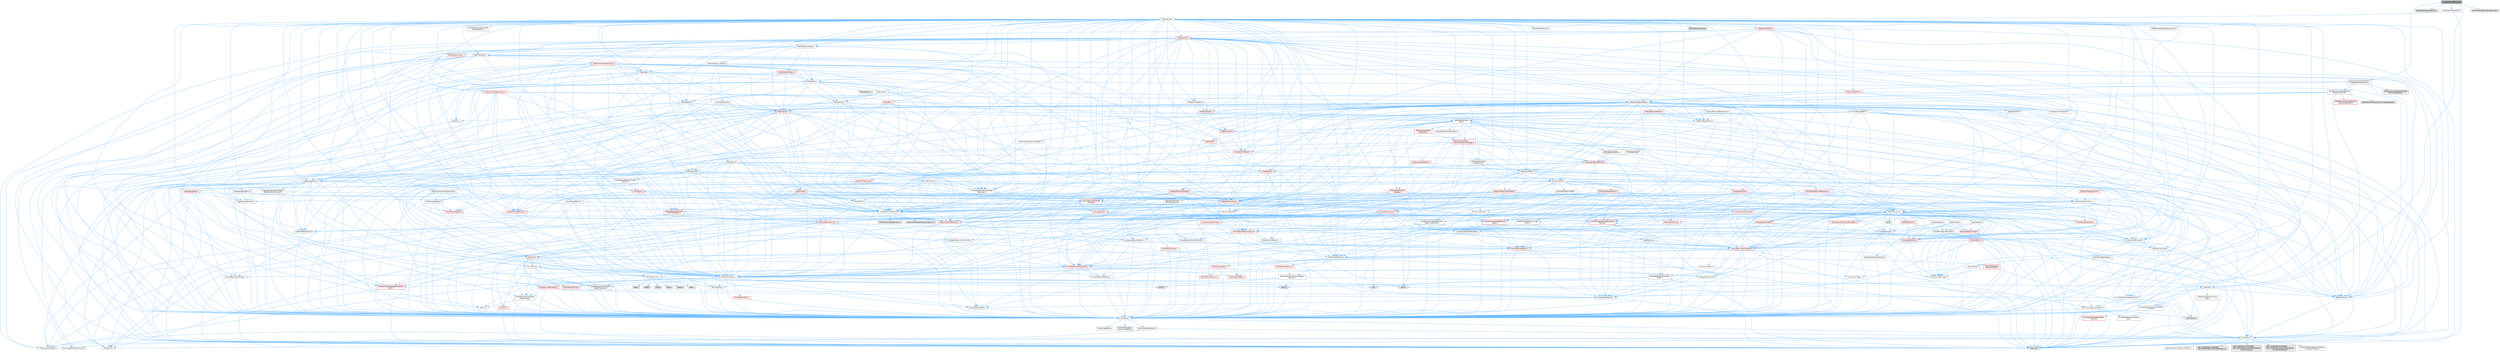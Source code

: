 digraph "LevelInstanceSettings.h"
{
 // INTERACTIVE_SVG=YES
 // LATEX_PDF_SIZE
  bgcolor="transparent";
  edge [fontname=Helvetica,fontsize=10,labelfontname=Helvetica,labelfontsize=10];
  node [fontname=Helvetica,fontsize=10,shape=box,height=0.2,width=0.4];
  Node1 [id="Node000001",label="LevelInstanceSettings.h",height=0.2,width=0.4,color="gray40", fillcolor="grey60", style="filled", fontcolor="black",tooltip=" "];
  Node1 -> Node2 [id="edge1_Node000001_Node000002",color="steelblue1",style="solid",tooltip=" "];
  Node2 [id="Node000002",label="CoreFwd.h",height=0.2,width=0.4,color="grey40", fillcolor="white", style="filled",URL="$d1/d1e/CoreFwd_8h.html",tooltip=" "];
  Node2 -> Node3 [id="edge2_Node000002_Node000003",color="steelblue1",style="solid",tooltip=" "];
  Node3 [id="Node000003",label="CoreTypes.h",height=0.2,width=0.4,color="grey40", fillcolor="white", style="filled",URL="$dc/dec/CoreTypes_8h.html",tooltip=" "];
  Node3 -> Node4 [id="edge3_Node000003_Node000004",color="steelblue1",style="solid",tooltip=" "];
  Node4 [id="Node000004",label="HAL/Platform.h",height=0.2,width=0.4,color="grey40", fillcolor="white", style="filled",URL="$d9/dd0/Platform_8h.html",tooltip=" "];
  Node4 -> Node5 [id="edge4_Node000004_Node000005",color="steelblue1",style="solid",tooltip=" "];
  Node5 [id="Node000005",label="Misc/Build.h",height=0.2,width=0.4,color="grey40", fillcolor="white", style="filled",URL="$d3/dbb/Build_8h.html",tooltip=" "];
  Node4 -> Node6 [id="edge5_Node000004_Node000006",color="steelblue1",style="solid",tooltip=" "];
  Node6 [id="Node000006",label="Misc/LargeWorldCoordinates.h",height=0.2,width=0.4,color="grey40", fillcolor="white", style="filled",URL="$d2/dcb/LargeWorldCoordinates_8h.html",tooltip=" "];
  Node4 -> Node7 [id="edge6_Node000004_Node000007",color="steelblue1",style="solid",tooltip=" "];
  Node7 [id="Node000007",label="type_traits",height=0.2,width=0.4,color="grey60", fillcolor="#E0E0E0", style="filled",tooltip=" "];
  Node4 -> Node8 [id="edge7_Node000004_Node000008",color="steelblue1",style="solid",tooltip=" "];
  Node8 [id="Node000008",label="PreprocessorHelpers.h",height=0.2,width=0.4,color="grey40", fillcolor="white", style="filled",URL="$db/ddb/PreprocessorHelpers_8h.html",tooltip=" "];
  Node4 -> Node9 [id="edge8_Node000004_Node000009",color="steelblue1",style="solid",tooltip=" "];
  Node9 [id="Node000009",label="UBT_COMPILED_PLATFORM\l/UBT_COMPILED_PLATFORMPlatform\lCompilerPreSetup.h",height=0.2,width=0.4,color="grey60", fillcolor="#E0E0E0", style="filled",tooltip=" "];
  Node4 -> Node10 [id="edge9_Node000004_Node000010",color="steelblue1",style="solid",tooltip=" "];
  Node10 [id="Node000010",label="GenericPlatform/GenericPlatform\lCompilerPreSetup.h",height=0.2,width=0.4,color="grey40", fillcolor="white", style="filled",URL="$d9/dc8/GenericPlatformCompilerPreSetup_8h.html",tooltip=" "];
  Node4 -> Node11 [id="edge10_Node000004_Node000011",color="steelblue1",style="solid",tooltip=" "];
  Node11 [id="Node000011",label="GenericPlatform/GenericPlatform.h",height=0.2,width=0.4,color="grey40", fillcolor="white", style="filled",URL="$d6/d84/GenericPlatform_8h.html",tooltip=" "];
  Node4 -> Node12 [id="edge11_Node000004_Node000012",color="steelblue1",style="solid",tooltip=" "];
  Node12 [id="Node000012",label="UBT_COMPILED_PLATFORM\l/UBT_COMPILED_PLATFORMPlatform.h",height=0.2,width=0.4,color="grey60", fillcolor="#E0E0E0", style="filled",tooltip=" "];
  Node4 -> Node13 [id="edge12_Node000004_Node000013",color="steelblue1",style="solid",tooltip=" "];
  Node13 [id="Node000013",label="UBT_COMPILED_PLATFORM\l/UBT_COMPILED_PLATFORMPlatform\lCompilerSetup.h",height=0.2,width=0.4,color="grey60", fillcolor="#E0E0E0", style="filled",tooltip=" "];
  Node3 -> Node14 [id="edge13_Node000003_Node000014",color="steelblue1",style="solid",tooltip=" "];
  Node14 [id="Node000014",label="ProfilingDebugging\l/UMemoryDefines.h",height=0.2,width=0.4,color="grey40", fillcolor="white", style="filled",URL="$d2/da2/UMemoryDefines_8h.html",tooltip=" "];
  Node3 -> Node15 [id="edge14_Node000003_Node000015",color="steelblue1",style="solid",tooltip=" "];
  Node15 [id="Node000015",label="Misc/CoreMiscDefines.h",height=0.2,width=0.4,color="grey40", fillcolor="white", style="filled",URL="$da/d38/CoreMiscDefines_8h.html",tooltip=" "];
  Node15 -> Node4 [id="edge15_Node000015_Node000004",color="steelblue1",style="solid",tooltip=" "];
  Node15 -> Node8 [id="edge16_Node000015_Node000008",color="steelblue1",style="solid",tooltip=" "];
  Node3 -> Node16 [id="edge17_Node000003_Node000016",color="steelblue1",style="solid",tooltip=" "];
  Node16 [id="Node000016",label="Misc/CoreDefines.h",height=0.2,width=0.4,color="grey40", fillcolor="white", style="filled",URL="$d3/dd2/CoreDefines_8h.html",tooltip=" "];
  Node2 -> Node17 [id="edge18_Node000002_Node000017",color="steelblue1",style="solid",tooltip=" "];
  Node17 [id="Node000017",label="Containers/ContainersFwd.h",height=0.2,width=0.4,color="grey40", fillcolor="white", style="filled",URL="$d4/d0a/ContainersFwd_8h.html",tooltip=" "];
  Node17 -> Node4 [id="edge19_Node000017_Node000004",color="steelblue1",style="solid",tooltip=" "];
  Node17 -> Node3 [id="edge20_Node000017_Node000003",color="steelblue1",style="solid",tooltip=" "];
  Node17 -> Node18 [id="edge21_Node000017_Node000018",color="steelblue1",style="solid",tooltip=" "];
  Node18 [id="Node000018",label="Traits/IsContiguousContainer.h",height=0.2,width=0.4,color="grey40", fillcolor="white", style="filled",URL="$d5/d3c/IsContiguousContainer_8h.html",tooltip=" "];
  Node18 -> Node3 [id="edge22_Node000018_Node000003",color="steelblue1",style="solid",tooltip=" "];
  Node18 -> Node19 [id="edge23_Node000018_Node000019",color="steelblue1",style="solid",tooltip=" "];
  Node19 [id="Node000019",label="Misc/StaticAssertComplete\lType.h",height=0.2,width=0.4,color="grey40", fillcolor="white", style="filled",URL="$d5/d4e/StaticAssertCompleteType_8h.html",tooltip=" "];
  Node18 -> Node20 [id="edge24_Node000018_Node000020",color="steelblue1",style="solid",tooltip=" "];
  Node20 [id="Node000020",label="initializer_list",height=0.2,width=0.4,color="grey60", fillcolor="#E0E0E0", style="filled",tooltip=" "];
  Node2 -> Node21 [id="edge25_Node000002_Node000021",color="steelblue1",style="solid",tooltip=" "];
  Node21 [id="Node000021",label="Math/MathFwd.h",height=0.2,width=0.4,color="grey40", fillcolor="white", style="filled",URL="$d2/d10/MathFwd_8h.html",tooltip=" "];
  Node21 -> Node4 [id="edge26_Node000021_Node000004",color="steelblue1",style="solid",tooltip=" "];
  Node2 -> Node22 [id="edge27_Node000002_Node000022",color="steelblue1",style="solid",tooltip=" "];
  Node22 [id="Node000022",label="UObject/UObjectHierarchy\lFwd.h",height=0.2,width=0.4,color="grey40", fillcolor="white", style="filled",URL="$d3/d13/UObjectHierarchyFwd_8h.html",tooltip=" "];
  Node1 -> Node23 [id="edge28_Node000001_Node000023",color="steelblue1",style="solid",tooltip=" "];
  Node23 [id="Node000023",label="Engine/DeveloperSettings.h",height=0.2,width=0.4,color="grey60", fillcolor="#E0E0E0", style="filled",tooltip=" "];
  Node1 -> Node24 [id="edge29_Node000001_Node000024",color="steelblue1",style="solid",tooltip=" "];
  Node24 [id="Node000024",label="Templates/SubclassOf.h",height=0.2,width=0.4,color="grey40", fillcolor="white", style="filled",URL="$d5/db4/SubclassOf_8h.html",tooltip=" "];
  Node24 -> Node25 [id="edge30_Node000024_Node000025",color="steelblue1",style="solid",tooltip=" "];
  Node25 [id="Node000025",label="UObject/Class.h",height=0.2,width=0.4,color="grey40", fillcolor="white", style="filled",URL="$d4/d05/Class_8h.html",tooltip=" "];
  Node25 -> Node26 [id="edge31_Node000025_Node000026",color="steelblue1",style="solid",tooltip=" "];
  Node26 [id="Node000026",label="Concepts/GetTypeHashable.h",height=0.2,width=0.4,color="grey40", fillcolor="white", style="filled",URL="$d3/da2/GetTypeHashable_8h.html",tooltip=" "];
  Node26 -> Node3 [id="edge32_Node000026_Node000003",color="steelblue1",style="solid",tooltip=" "];
  Node26 -> Node27 [id="edge33_Node000026_Node000027",color="steelblue1",style="solid",tooltip=" "];
  Node27 [id="Node000027",label="Templates/TypeHash.h",height=0.2,width=0.4,color="red", fillcolor="#FFF0F0", style="filled",URL="$d1/d62/TypeHash_8h.html",tooltip=" "];
  Node27 -> Node3 [id="edge34_Node000027_Node000003",color="steelblue1",style="solid",tooltip=" "];
  Node27 -> Node28 [id="edge35_Node000027_Node000028",color="steelblue1",style="solid",tooltip=" "];
  Node28 [id="Node000028",label="Templates/Requires.h",height=0.2,width=0.4,color="grey40", fillcolor="white", style="filled",URL="$dc/d96/Requires_8h.html",tooltip=" "];
  Node28 -> Node29 [id="edge36_Node000028_Node000029",color="steelblue1",style="solid",tooltip=" "];
  Node29 [id="Node000029",label="Templates/EnableIf.h",height=0.2,width=0.4,color="grey40", fillcolor="white", style="filled",URL="$d7/d60/EnableIf_8h.html",tooltip=" "];
  Node29 -> Node3 [id="edge37_Node000029_Node000003",color="steelblue1",style="solid",tooltip=" "];
  Node28 -> Node7 [id="edge38_Node000028_Node000007",color="steelblue1",style="solid",tooltip=" "];
  Node27 -> Node30 [id="edge39_Node000027_Node000030",color="steelblue1",style="solid",tooltip=" "];
  Node30 [id="Node000030",label="Misc/Crc.h",height=0.2,width=0.4,color="red", fillcolor="#FFF0F0", style="filled",URL="$d4/dd2/Crc_8h.html",tooltip=" "];
  Node30 -> Node3 [id="edge40_Node000030_Node000003",color="steelblue1",style="solid",tooltip=" "];
  Node30 -> Node31 [id="edge41_Node000030_Node000031",color="steelblue1",style="solid",tooltip=" "];
  Node31 [id="Node000031",label="HAL/PlatformString.h",height=0.2,width=0.4,color="red", fillcolor="#FFF0F0", style="filled",URL="$db/db5/PlatformString_8h.html",tooltip=" "];
  Node31 -> Node3 [id="edge42_Node000031_Node000003",color="steelblue1",style="solid",tooltip=" "];
  Node30 -> Node33 [id="edge43_Node000030_Node000033",color="steelblue1",style="solid",tooltip=" "];
  Node33 [id="Node000033",label="Misc/AssertionMacros.h",height=0.2,width=0.4,color="grey40", fillcolor="white", style="filled",URL="$d0/dfa/AssertionMacros_8h.html",tooltip=" "];
  Node33 -> Node3 [id="edge44_Node000033_Node000003",color="steelblue1",style="solid",tooltip=" "];
  Node33 -> Node4 [id="edge45_Node000033_Node000004",color="steelblue1",style="solid",tooltip=" "];
  Node33 -> Node34 [id="edge46_Node000033_Node000034",color="steelblue1",style="solid",tooltip=" "];
  Node34 [id="Node000034",label="HAL/PlatformMisc.h",height=0.2,width=0.4,color="red", fillcolor="#FFF0F0", style="filled",URL="$d0/df5/PlatformMisc_8h.html",tooltip=" "];
  Node34 -> Node3 [id="edge47_Node000034_Node000003",color="steelblue1",style="solid",tooltip=" "];
  Node33 -> Node8 [id="edge48_Node000033_Node000008",color="steelblue1",style="solid",tooltip=" "];
  Node33 -> Node29 [id="edge49_Node000033_Node000029",color="steelblue1",style="solid",tooltip=" "];
  Node33 -> Node63 [id="edge50_Node000033_Node000063",color="steelblue1",style="solid",tooltip=" "];
  Node63 [id="Node000063",label="Templates/IsArrayOrRefOf\lTypeByPredicate.h",height=0.2,width=0.4,color="grey40", fillcolor="white", style="filled",URL="$d6/da1/IsArrayOrRefOfTypeByPredicate_8h.html",tooltip=" "];
  Node63 -> Node3 [id="edge51_Node000063_Node000003",color="steelblue1",style="solid",tooltip=" "];
  Node33 -> Node64 [id="edge52_Node000033_Node000064",color="steelblue1",style="solid",tooltip=" "];
  Node64 [id="Node000064",label="Templates/IsValidVariadic\lFunctionArg.h",height=0.2,width=0.4,color="grey40", fillcolor="white", style="filled",URL="$d0/dc8/IsValidVariadicFunctionArg_8h.html",tooltip=" "];
  Node64 -> Node3 [id="edge53_Node000064_Node000003",color="steelblue1",style="solid",tooltip=" "];
  Node64 -> Node65 [id="edge54_Node000064_Node000065",color="steelblue1",style="solid",tooltip=" "];
  Node65 [id="Node000065",label="IsEnum.h",height=0.2,width=0.4,color="grey40", fillcolor="white", style="filled",URL="$d4/de5/IsEnum_8h.html",tooltip=" "];
  Node64 -> Node7 [id="edge55_Node000064_Node000007",color="steelblue1",style="solid",tooltip=" "];
  Node33 -> Node66 [id="edge56_Node000033_Node000066",color="steelblue1",style="solid",tooltip=" "];
  Node66 [id="Node000066",label="Traits/IsCharEncodingCompatible\lWith.h",height=0.2,width=0.4,color="red", fillcolor="#FFF0F0", style="filled",URL="$df/dd1/IsCharEncodingCompatibleWith_8h.html",tooltip=" "];
  Node66 -> Node7 [id="edge57_Node000066_Node000007",color="steelblue1",style="solid",tooltip=" "];
  Node33 -> Node68 [id="edge58_Node000033_Node000068",color="steelblue1",style="solid",tooltip=" "];
  Node68 [id="Node000068",label="Misc/VarArgs.h",height=0.2,width=0.4,color="grey40", fillcolor="white", style="filled",URL="$d5/d6f/VarArgs_8h.html",tooltip=" "];
  Node68 -> Node3 [id="edge59_Node000068_Node000003",color="steelblue1",style="solid",tooltip=" "];
  Node33 -> Node69 [id="edge60_Node000033_Node000069",color="steelblue1",style="solid",tooltip=" "];
  Node69 [id="Node000069",label="String/FormatStringSan.h",height=0.2,width=0.4,color="red", fillcolor="#FFF0F0", style="filled",URL="$d3/d8b/FormatStringSan_8h.html",tooltip=" "];
  Node69 -> Node7 [id="edge61_Node000069_Node000007",color="steelblue1",style="solid",tooltip=" "];
  Node69 -> Node3 [id="edge62_Node000069_Node000003",color="steelblue1",style="solid",tooltip=" "];
  Node69 -> Node28 [id="edge63_Node000069_Node000028",color="steelblue1",style="solid",tooltip=" "];
  Node69 -> Node64 [id="edge64_Node000069_Node000064",color="steelblue1",style="solid",tooltip=" "];
  Node69 -> Node17 [id="edge65_Node000069_Node000017",color="steelblue1",style="solid",tooltip=" "];
  Node33 -> Node74 [id="edge66_Node000033_Node000074",color="steelblue1",style="solid",tooltip=" "];
  Node74 [id="Node000074",label="atomic",height=0.2,width=0.4,color="grey60", fillcolor="#E0E0E0", style="filled",tooltip=" "];
  Node30 -> Node75 [id="edge67_Node000030_Node000075",color="steelblue1",style="solid",tooltip=" "];
  Node75 [id="Node000075",label="Misc/CString.h",height=0.2,width=0.4,color="grey40", fillcolor="white", style="filled",URL="$d2/d49/CString_8h.html",tooltip=" "];
  Node75 -> Node3 [id="edge68_Node000075_Node000003",color="steelblue1",style="solid",tooltip=" "];
  Node75 -> Node39 [id="edge69_Node000075_Node000039",color="steelblue1",style="solid",tooltip=" "];
  Node39 [id="Node000039",label="HAL/PlatformCrt.h",height=0.2,width=0.4,color="grey40", fillcolor="white", style="filled",URL="$d8/d75/PlatformCrt_8h.html",tooltip=" "];
  Node39 -> Node40 [id="edge70_Node000039_Node000040",color="steelblue1",style="solid",tooltip=" "];
  Node40 [id="Node000040",label="new",height=0.2,width=0.4,color="grey60", fillcolor="#E0E0E0", style="filled",tooltip=" "];
  Node39 -> Node41 [id="edge71_Node000039_Node000041",color="steelblue1",style="solid",tooltip=" "];
  Node41 [id="Node000041",label="wchar.h",height=0.2,width=0.4,color="grey60", fillcolor="#E0E0E0", style="filled",tooltip=" "];
  Node39 -> Node42 [id="edge72_Node000039_Node000042",color="steelblue1",style="solid",tooltip=" "];
  Node42 [id="Node000042",label="stddef.h",height=0.2,width=0.4,color="grey60", fillcolor="#E0E0E0", style="filled",tooltip=" "];
  Node39 -> Node43 [id="edge73_Node000039_Node000043",color="steelblue1",style="solid",tooltip=" "];
  Node43 [id="Node000043",label="stdlib.h",height=0.2,width=0.4,color="grey60", fillcolor="#E0E0E0", style="filled",tooltip=" "];
  Node39 -> Node44 [id="edge74_Node000039_Node000044",color="steelblue1",style="solid",tooltip=" "];
  Node44 [id="Node000044",label="stdio.h",height=0.2,width=0.4,color="grey60", fillcolor="#E0E0E0", style="filled",tooltip=" "];
  Node39 -> Node45 [id="edge75_Node000039_Node000045",color="steelblue1",style="solid",tooltip=" "];
  Node45 [id="Node000045",label="stdarg.h",height=0.2,width=0.4,color="grey60", fillcolor="#E0E0E0", style="filled",tooltip=" "];
  Node39 -> Node46 [id="edge76_Node000039_Node000046",color="steelblue1",style="solid",tooltip=" "];
  Node46 [id="Node000046",label="math.h",height=0.2,width=0.4,color="grey60", fillcolor="#E0E0E0", style="filled",tooltip=" "];
  Node39 -> Node47 [id="edge77_Node000039_Node000047",color="steelblue1",style="solid",tooltip=" "];
  Node47 [id="Node000047",label="float.h",height=0.2,width=0.4,color="grey60", fillcolor="#E0E0E0", style="filled",tooltip=" "];
  Node39 -> Node48 [id="edge78_Node000039_Node000048",color="steelblue1",style="solid",tooltip=" "];
  Node48 [id="Node000048",label="string.h",height=0.2,width=0.4,color="grey60", fillcolor="#E0E0E0", style="filled",tooltip=" "];
  Node75 -> Node31 [id="edge79_Node000075_Node000031",color="steelblue1",style="solid",tooltip=" "];
  Node75 -> Node33 [id="edge80_Node000075_Node000033",color="steelblue1",style="solid",tooltip=" "];
  Node75 -> Node76 [id="edge81_Node000075_Node000076",color="steelblue1",style="solid",tooltip=" "];
  Node76 [id="Node000076",label="Misc/Char.h",height=0.2,width=0.4,color="red", fillcolor="#FFF0F0", style="filled",URL="$d0/d58/Char_8h.html",tooltip=" "];
  Node76 -> Node3 [id="edge82_Node000076_Node000003",color="steelblue1",style="solid",tooltip=" "];
  Node76 -> Node7 [id="edge83_Node000076_Node000007",color="steelblue1",style="solid",tooltip=" "];
  Node75 -> Node68 [id="edge84_Node000075_Node000068",color="steelblue1",style="solid",tooltip=" "];
  Node75 -> Node63 [id="edge85_Node000075_Node000063",color="steelblue1",style="solid",tooltip=" "];
  Node75 -> Node64 [id="edge86_Node000075_Node000064",color="steelblue1",style="solid",tooltip=" "];
  Node75 -> Node66 [id="edge87_Node000075_Node000066",color="steelblue1",style="solid",tooltip=" "];
  Node30 -> Node76 [id="edge88_Node000030_Node000076",color="steelblue1",style="solid",tooltip=" "];
  Node30 -> Node80 [id="edge89_Node000030_Node000080",color="steelblue1",style="solid",tooltip=" "];
  Node80 [id="Node000080",label="Templates/UnrealTypeTraits.h",height=0.2,width=0.4,color="red", fillcolor="#FFF0F0", style="filled",URL="$d2/d2d/UnrealTypeTraits_8h.html",tooltip=" "];
  Node80 -> Node3 [id="edge90_Node000080_Node000003",color="steelblue1",style="solid",tooltip=" "];
  Node80 -> Node81 [id="edge91_Node000080_Node000081",color="steelblue1",style="solid",tooltip=" "];
  Node81 [id="Node000081",label="Templates/IsPointer.h",height=0.2,width=0.4,color="grey40", fillcolor="white", style="filled",URL="$d7/d05/IsPointer_8h.html",tooltip=" "];
  Node81 -> Node3 [id="edge92_Node000081_Node000003",color="steelblue1",style="solid",tooltip=" "];
  Node80 -> Node33 [id="edge93_Node000080_Node000033",color="steelblue1",style="solid",tooltip=" "];
  Node80 -> Node29 [id="edge94_Node000080_Node000029",color="steelblue1",style="solid",tooltip=" "];
  Node80 -> Node65 [id="edge95_Node000080_Node000065",color="steelblue1",style="solid",tooltip=" "];
  Node80 -> Node84 [id="edge96_Node000080_Node000084",color="steelblue1",style="solid",tooltip=" "];
  Node84 [id="Node000084",label="Templates/Models.h",height=0.2,width=0.4,color="red", fillcolor="#FFF0F0", style="filled",URL="$d3/d0c/Models_8h.html",tooltip=" "];
  Node80 -> Node85 [id="edge97_Node000080_Node000085",color="steelblue1",style="solid",tooltip=" "];
  Node85 [id="Node000085",label="Templates/IsPODType.h",height=0.2,width=0.4,color="grey40", fillcolor="white", style="filled",URL="$d7/db1/IsPODType_8h.html",tooltip=" "];
  Node85 -> Node3 [id="edge98_Node000085_Node000003",color="steelblue1",style="solid",tooltip=" "];
  Node80 -> Node86 [id="edge99_Node000080_Node000086",color="steelblue1",style="solid",tooltip=" "];
  Node86 [id="Node000086",label="Templates/IsUECoreType.h",height=0.2,width=0.4,color="grey40", fillcolor="white", style="filled",URL="$d1/db8/IsUECoreType_8h.html",tooltip=" "];
  Node86 -> Node3 [id="edge100_Node000086_Node000003",color="steelblue1",style="solid",tooltip=" "];
  Node86 -> Node7 [id="edge101_Node000086_Node000007",color="steelblue1",style="solid",tooltip=" "];
  Node27 -> Node7 [id="edge102_Node000027_Node000007",color="steelblue1",style="solid",tooltip=" "];
  Node25 -> Node89 [id="edge103_Node000025_Node000089",color="steelblue1",style="solid",tooltip=" "];
  Node89 [id="Node000089",label="Concepts/StaticClassProvider.h",height=0.2,width=0.4,color="grey40", fillcolor="white", style="filled",URL="$dd/d83/StaticClassProvider_8h.html",tooltip=" "];
  Node25 -> Node90 [id="edge104_Node000025_Node000090",color="steelblue1",style="solid",tooltip=" "];
  Node90 [id="Node000090",label="Concepts/StaticStructProvider.h",height=0.2,width=0.4,color="grey40", fillcolor="white", style="filled",URL="$d5/d77/StaticStructProvider_8h.html",tooltip=" "];
  Node25 -> Node91 [id="edge105_Node000025_Node000091",color="steelblue1",style="solid",tooltip=" "];
  Node91 [id="Node000091",label="Concepts/StructSerializable\lWithDefaults.h",height=0.2,width=0.4,color="grey40", fillcolor="white", style="filled",URL="$d5/ddc/StructSerializableWithDefaults_8h.html",tooltip=" "];
  Node25 -> Node92 [id="edge106_Node000025_Node000092",color="steelblue1",style="solid",tooltip=" "];
  Node92 [id="Node000092",label="Containers/Array.h",height=0.2,width=0.4,color="grey40", fillcolor="white", style="filled",URL="$df/dd0/Array_8h.html",tooltip=" "];
  Node92 -> Node3 [id="edge107_Node000092_Node000003",color="steelblue1",style="solid",tooltip=" "];
  Node92 -> Node33 [id="edge108_Node000092_Node000033",color="steelblue1",style="solid",tooltip=" "];
  Node92 -> Node93 [id="edge109_Node000092_Node000093",color="steelblue1",style="solid",tooltip=" "];
  Node93 [id="Node000093",label="Misc/IntrusiveUnsetOptional\lState.h",height=0.2,width=0.4,color="red", fillcolor="#FFF0F0", style="filled",URL="$d2/d0a/IntrusiveUnsetOptionalState_8h.html",tooltip=" "];
  Node92 -> Node95 [id="edge110_Node000092_Node000095",color="steelblue1",style="solid",tooltip=" "];
  Node95 [id="Node000095",label="Misc/ReverseIterate.h",height=0.2,width=0.4,color="red", fillcolor="#FFF0F0", style="filled",URL="$db/de3/ReverseIterate_8h.html",tooltip=" "];
  Node95 -> Node4 [id="edge111_Node000095_Node000004",color="steelblue1",style="solid",tooltip=" "];
  Node92 -> Node97 [id="edge112_Node000092_Node000097",color="steelblue1",style="solid",tooltip=" "];
  Node97 [id="Node000097",label="HAL/UnrealMemory.h",height=0.2,width=0.4,color="grey40", fillcolor="white", style="filled",URL="$d9/d96/UnrealMemory_8h.html",tooltip=" "];
  Node97 -> Node3 [id="edge113_Node000097_Node000003",color="steelblue1",style="solid",tooltip=" "];
  Node97 -> Node98 [id="edge114_Node000097_Node000098",color="steelblue1",style="solid",tooltip=" "];
  Node98 [id="Node000098",label="GenericPlatform/GenericPlatform\lMemory.h",height=0.2,width=0.4,color="grey40", fillcolor="white", style="filled",URL="$dd/d22/GenericPlatformMemory_8h.html",tooltip=" "];
  Node98 -> Node2 [id="edge115_Node000098_Node000002",color="steelblue1",style="solid",tooltip=" "];
  Node98 -> Node3 [id="edge116_Node000098_Node000003",color="steelblue1",style="solid",tooltip=" "];
  Node98 -> Node31 [id="edge117_Node000098_Node000031",color="steelblue1",style="solid",tooltip=" "];
  Node98 -> Node48 [id="edge118_Node000098_Node000048",color="steelblue1",style="solid",tooltip=" "];
  Node98 -> Node41 [id="edge119_Node000098_Node000041",color="steelblue1",style="solid",tooltip=" "];
  Node97 -> Node99 [id="edge120_Node000097_Node000099",color="steelblue1",style="solid",tooltip=" "];
  Node99 [id="Node000099",label="HAL/MemoryBase.h",height=0.2,width=0.4,color="red", fillcolor="#FFF0F0", style="filled",URL="$d6/d9f/MemoryBase_8h.html",tooltip=" "];
  Node99 -> Node3 [id="edge121_Node000099_Node000003",color="steelblue1",style="solid",tooltip=" "];
  Node99 -> Node56 [id="edge122_Node000099_Node000056",color="steelblue1",style="solid",tooltip=" "];
  Node56 [id="Node000056",label="HAL/PlatformAtomics.h",height=0.2,width=0.4,color="red", fillcolor="#FFF0F0", style="filled",URL="$d3/d36/PlatformAtomics_8h.html",tooltip=" "];
  Node56 -> Node3 [id="edge123_Node000056_Node000003",color="steelblue1",style="solid",tooltip=" "];
  Node99 -> Node39 [id="edge124_Node000099_Node000039",color="steelblue1",style="solid",tooltip=" "];
  Node97 -> Node109 [id="edge125_Node000097_Node000109",color="steelblue1",style="solid",tooltip=" "];
  Node109 [id="Node000109",label="HAL/PlatformMemory.h",height=0.2,width=0.4,color="red", fillcolor="#FFF0F0", style="filled",URL="$de/d68/PlatformMemory_8h.html",tooltip=" "];
  Node109 -> Node3 [id="edge126_Node000109_Node000003",color="steelblue1",style="solid",tooltip=" "];
  Node109 -> Node98 [id="edge127_Node000109_Node000098",color="steelblue1",style="solid",tooltip=" "];
  Node97 -> Node111 [id="edge128_Node000097_Node000111",color="steelblue1",style="solid",tooltip=" "];
  Node111 [id="Node000111",label="ProfilingDebugging\l/MemoryTrace.h",height=0.2,width=0.4,color="red", fillcolor="#FFF0F0", style="filled",URL="$da/dd7/MemoryTrace_8h.html",tooltip=" "];
  Node111 -> Node4 [id="edge129_Node000111_Node000004",color="steelblue1",style="solid",tooltip=" "];
  Node111 -> Node51 [id="edge130_Node000111_Node000051",color="steelblue1",style="solid",tooltip=" "];
  Node51 [id="Node000051",label="Misc/EnumClassFlags.h",height=0.2,width=0.4,color="grey40", fillcolor="white", style="filled",URL="$d8/de7/EnumClassFlags_8h.html",tooltip=" "];
  Node97 -> Node81 [id="edge131_Node000097_Node000081",color="steelblue1",style="solid",tooltip=" "];
  Node92 -> Node80 [id="edge132_Node000092_Node000080",color="steelblue1",style="solid",tooltip=" "];
  Node92 -> Node112 [id="edge133_Node000092_Node000112",color="steelblue1",style="solid",tooltip=" "];
  Node112 [id="Node000112",label="Templates/UnrealTemplate.h",height=0.2,width=0.4,color="red", fillcolor="#FFF0F0", style="filled",URL="$d4/d24/UnrealTemplate_8h.html",tooltip=" "];
  Node112 -> Node3 [id="edge134_Node000112_Node000003",color="steelblue1",style="solid",tooltip=" "];
  Node112 -> Node81 [id="edge135_Node000112_Node000081",color="steelblue1",style="solid",tooltip=" "];
  Node112 -> Node97 [id="edge136_Node000112_Node000097",color="steelblue1",style="solid",tooltip=" "];
  Node112 -> Node80 [id="edge137_Node000112_Node000080",color="steelblue1",style="solid",tooltip=" "];
  Node112 -> Node28 [id="edge138_Node000112_Node000028",color="steelblue1",style="solid",tooltip=" "];
  Node112 -> Node116 [id="edge139_Node000112_Node000116",color="steelblue1",style="solid",tooltip=" "];
  Node116 [id="Node000116",label="Templates/TypeCompatible\lBytes.h",height=0.2,width=0.4,color="grey40", fillcolor="white", style="filled",URL="$df/d0a/TypeCompatibleBytes_8h.html",tooltip=" "];
  Node116 -> Node3 [id="edge140_Node000116_Node000003",color="steelblue1",style="solid",tooltip=" "];
  Node116 -> Node48 [id="edge141_Node000116_Node000048",color="steelblue1",style="solid",tooltip=" "];
  Node116 -> Node40 [id="edge142_Node000116_Node000040",color="steelblue1",style="solid",tooltip=" "];
  Node116 -> Node7 [id="edge143_Node000116_Node000007",color="steelblue1",style="solid",tooltip=" "];
  Node112 -> Node18 [id="edge144_Node000112_Node000018",color="steelblue1",style="solid",tooltip=" "];
  Node112 -> Node7 [id="edge145_Node000112_Node000007",color="steelblue1",style="solid",tooltip=" "];
  Node92 -> Node118 [id="edge146_Node000092_Node000118",color="steelblue1",style="solid",tooltip=" "];
  Node118 [id="Node000118",label="Containers/AllowShrinking.h",height=0.2,width=0.4,color="grey40", fillcolor="white", style="filled",URL="$d7/d1a/AllowShrinking_8h.html",tooltip=" "];
  Node118 -> Node3 [id="edge147_Node000118_Node000003",color="steelblue1",style="solid",tooltip=" "];
  Node92 -> Node119 [id="edge148_Node000092_Node000119",color="steelblue1",style="solid",tooltip=" "];
  Node119 [id="Node000119",label="Containers/ContainerAllocation\lPolicies.h",height=0.2,width=0.4,color="red", fillcolor="#FFF0F0", style="filled",URL="$d7/dff/ContainerAllocationPolicies_8h.html",tooltip=" "];
  Node119 -> Node3 [id="edge149_Node000119_Node000003",color="steelblue1",style="solid",tooltip=" "];
  Node119 -> Node119 [id="edge150_Node000119_Node000119",color="steelblue1",style="solid",tooltip=" "];
  Node119 -> Node97 [id="edge151_Node000119_Node000097",color="steelblue1",style="solid",tooltip=" "];
  Node119 -> Node33 [id="edge152_Node000119_Node000033",color="steelblue1",style="solid",tooltip=" "];
  Node119 -> Node116 [id="edge153_Node000119_Node000116",color="steelblue1",style="solid",tooltip=" "];
  Node119 -> Node7 [id="edge154_Node000119_Node000007",color="steelblue1",style="solid",tooltip=" "];
  Node92 -> Node131 [id="edge155_Node000092_Node000131",color="steelblue1",style="solid",tooltip=" "];
  Node131 [id="Node000131",label="Containers/ContainerElement\lTypeCompatibility.h",height=0.2,width=0.4,color="grey40", fillcolor="white", style="filled",URL="$df/ddf/ContainerElementTypeCompatibility_8h.html",tooltip=" "];
  Node131 -> Node3 [id="edge156_Node000131_Node000003",color="steelblue1",style="solid",tooltip=" "];
  Node131 -> Node80 [id="edge157_Node000131_Node000080",color="steelblue1",style="solid",tooltip=" "];
  Node92 -> Node132 [id="edge158_Node000092_Node000132",color="steelblue1",style="solid",tooltip=" "];
  Node132 [id="Node000132",label="Serialization/Archive.h",height=0.2,width=0.4,color="red", fillcolor="#FFF0F0", style="filled",URL="$d7/d3b/Archive_8h.html",tooltip=" "];
  Node132 -> Node2 [id="edge159_Node000132_Node000002",color="steelblue1",style="solid",tooltip=" "];
  Node132 -> Node3 [id="edge160_Node000132_Node000003",color="steelblue1",style="solid",tooltip=" "];
  Node132 -> Node21 [id="edge161_Node000132_Node000021",color="steelblue1",style="solid",tooltip=" "];
  Node132 -> Node33 [id="edge162_Node000132_Node000033",color="steelblue1",style="solid",tooltip=" "];
  Node132 -> Node5 [id="edge163_Node000132_Node000005",color="steelblue1",style="solid",tooltip=" "];
  Node132 -> Node68 [id="edge164_Node000132_Node000068",color="steelblue1",style="solid",tooltip=" "];
  Node132 -> Node29 [id="edge165_Node000132_Node000029",color="steelblue1",style="solid",tooltip=" "];
  Node132 -> Node63 [id="edge166_Node000132_Node000063",color="steelblue1",style="solid",tooltip=" "];
  Node132 -> Node64 [id="edge167_Node000132_Node000064",color="steelblue1",style="solid",tooltip=" "];
  Node132 -> Node112 [id="edge168_Node000132_Node000112",color="steelblue1",style="solid",tooltip=" "];
  Node132 -> Node66 [id="edge169_Node000132_Node000066",color="steelblue1",style="solid",tooltip=" "];
  Node132 -> Node141 [id="edge170_Node000132_Node000141",color="steelblue1",style="solid",tooltip=" "];
  Node141 [id="Node000141",label="UObject/ObjectVersion.h",height=0.2,width=0.4,color="grey40", fillcolor="white", style="filled",URL="$da/d63/ObjectVersion_8h.html",tooltip=" "];
  Node141 -> Node3 [id="edge171_Node000141_Node000003",color="steelblue1",style="solid",tooltip=" "];
  Node92 -> Node142 [id="edge172_Node000092_Node000142",color="steelblue1",style="solid",tooltip=" "];
  Node142 [id="Node000142",label="Serialization/MemoryImage\lWriter.h",height=0.2,width=0.4,color="grey40", fillcolor="white", style="filled",URL="$d0/d08/MemoryImageWriter_8h.html",tooltip=" "];
  Node142 -> Node3 [id="edge173_Node000142_Node000003",color="steelblue1",style="solid",tooltip=" "];
  Node142 -> Node143 [id="edge174_Node000142_Node000143",color="steelblue1",style="solid",tooltip=" "];
  Node143 [id="Node000143",label="Serialization/MemoryLayout.h",height=0.2,width=0.4,color="red", fillcolor="#FFF0F0", style="filled",URL="$d7/d66/MemoryLayout_8h.html",tooltip=" "];
  Node143 -> Node89 [id="edge175_Node000143_Node000089",color="steelblue1",style="solid",tooltip=" "];
  Node143 -> Node90 [id="edge176_Node000143_Node000090",color="steelblue1",style="solid",tooltip=" "];
  Node143 -> Node144 [id="edge177_Node000143_Node000144",color="steelblue1",style="solid",tooltip=" "];
  Node144 [id="Node000144",label="Containers/EnumAsByte.h",height=0.2,width=0.4,color="grey40", fillcolor="white", style="filled",URL="$d6/d9a/EnumAsByte_8h.html",tooltip=" "];
  Node144 -> Node3 [id="edge178_Node000144_Node000003",color="steelblue1",style="solid",tooltip=" "];
  Node144 -> Node85 [id="edge179_Node000144_Node000085",color="steelblue1",style="solid",tooltip=" "];
  Node144 -> Node27 [id="edge180_Node000144_Node000027",color="steelblue1",style="solid",tooltip=" "];
  Node143 -> Node36 [id="edge181_Node000143_Node000036",color="steelblue1",style="solid",tooltip=" "];
  Node36 [id="Node000036",label="Containers/StringFwd.h",height=0.2,width=0.4,color="grey40", fillcolor="white", style="filled",URL="$df/d37/StringFwd_8h.html",tooltip=" "];
  Node36 -> Node3 [id="edge182_Node000036_Node000003",color="steelblue1",style="solid",tooltip=" "];
  Node36 -> Node37 [id="edge183_Node000036_Node000037",color="steelblue1",style="solid",tooltip=" "];
  Node37 [id="Node000037",label="Traits/ElementType.h",height=0.2,width=0.4,color="grey40", fillcolor="white", style="filled",URL="$d5/d4f/ElementType_8h.html",tooltip=" "];
  Node37 -> Node4 [id="edge184_Node000037_Node000004",color="steelblue1",style="solid",tooltip=" "];
  Node37 -> Node20 [id="edge185_Node000037_Node000020",color="steelblue1",style="solid",tooltip=" "];
  Node37 -> Node7 [id="edge186_Node000037_Node000007",color="steelblue1",style="solid",tooltip=" "];
  Node36 -> Node18 [id="edge187_Node000036_Node000018",color="steelblue1",style="solid",tooltip=" "];
  Node143 -> Node97 [id="edge188_Node000143_Node000097",color="steelblue1",style="solid",tooltip=" "];
  Node143 -> Node29 [id="edge189_Node000143_Node000029",color="steelblue1",style="solid",tooltip=" "];
  Node143 -> Node146 [id="edge190_Node000143_Node000146",color="steelblue1",style="solid",tooltip=" "];
  Node146 [id="Node000146",label="Templates/IsAbstract.h",height=0.2,width=0.4,color="grey40", fillcolor="white", style="filled",URL="$d8/db7/IsAbstract_8h.html",tooltip=" "];
  Node143 -> Node84 [id="edge191_Node000143_Node000084",color="steelblue1",style="solid",tooltip=" "];
  Node143 -> Node112 [id="edge192_Node000143_Node000112",color="steelblue1",style="solid",tooltip=" "];
  Node92 -> Node147 [id="edge193_Node000092_Node000147",color="steelblue1",style="solid",tooltip=" "];
  Node147 [id="Node000147",label="Algo/Heapify.h",height=0.2,width=0.4,color="grey40", fillcolor="white", style="filled",URL="$d0/d2a/Heapify_8h.html",tooltip=" "];
  Node147 -> Node148 [id="edge194_Node000147_Node000148",color="steelblue1",style="solid",tooltip=" "];
  Node148 [id="Node000148",label="Algo/Impl/BinaryHeap.h",height=0.2,width=0.4,color="red", fillcolor="#FFF0F0", style="filled",URL="$d7/da3/Algo_2Impl_2BinaryHeap_8h.html",tooltip=" "];
  Node148 -> Node149 [id="edge195_Node000148_Node000149",color="steelblue1",style="solid",tooltip=" "];
  Node149 [id="Node000149",label="Templates/Invoke.h",height=0.2,width=0.4,color="red", fillcolor="#FFF0F0", style="filled",URL="$d7/deb/Invoke_8h.html",tooltip=" "];
  Node149 -> Node3 [id="edge196_Node000149_Node000003",color="steelblue1",style="solid",tooltip=" "];
  Node149 -> Node112 [id="edge197_Node000149_Node000112",color="steelblue1",style="solid",tooltip=" "];
  Node149 -> Node7 [id="edge198_Node000149_Node000007",color="steelblue1",style="solid",tooltip=" "];
  Node148 -> Node7 [id="edge199_Node000148_Node000007",color="steelblue1",style="solid",tooltip=" "];
  Node147 -> Node153 [id="edge200_Node000147_Node000153",color="steelblue1",style="solid",tooltip=" "];
  Node153 [id="Node000153",label="Templates/IdentityFunctor.h",height=0.2,width=0.4,color="grey40", fillcolor="white", style="filled",URL="$d7/d2e/IdentityFunctor_8h.html",tooltip=" "];
  Node153 -> Node4 [id="edge201_Node000153_Node000004",color="steelblue1",style="solid",tooltip=" "];
  Node147 -> Node149 [id="edge202_Node000147_Node000149",color="steelblue1",style="solid",tooltip=" "];
  Node147 -> Node154 [id="edge203_Node000147_Node000154",color="steelblue1",style="solid",tooltip=" "];
  Node154 [id="Node000154",label="Templates/Less.h",height=0.2,width=0.4,color="grey40", fillcolor="white", style="filled",URL="$de/dc8/Less_8h.html",tooltip=" "];
  Node154 -> Node3 [id="edge204_Node000154_Node000003",color="steelblue1",style="solid",tooltip=" "];
  Node154 -> Node112 [id="edge205_Node000154_Node000112",color="steelblue1",style="solid",tooltip=" "];
  Node147 -> Node112 [id="edge206_Node000147_Node000112",color="steelblue1",style="solid",tooltip=" "];
  Node92 -> Node155 [id="edge207_Node000092_Node000155",color="steelblue1",style="solid",tooltip=" "];
  Node155 [id="Node000155",label="Algo/HeapSort.h",height=0.2,width=0.4,color="grey40", fillcolor="white", style="filled",URL="$d3/d92/HeapSort_8h.html",tooltip=" "];
  Node155 -> Node148 [id="edge208_Node000155_Node000148",color="steelblue1",style="solid",tooltip=" "];
  Node155 -> Node153 [id="edge209_Node000155_Node000153",color="steelblue1",style="solid",tooltip=" "];
  Node155 -> Node154 [id="edge210_Node000155_Node000154",color="steelblue1",style="solid",tooltip=" "];
  Node155 -> Node112 [id="edge211_Node000155_Node000112",color="steelblue1",style="solid",tooltip=" "];
  Node92 -> Node156 [id="edge212_Node000092_Node000156",color="steelblue1",style="solid",tooltip=" "];
  Node156 [id="Node000156",label="Algo/IsHeap.h",height=0.2,width=0.4,color="grey40", fillcolor="white", style="filled",URL="$de/d32/IsHeap_8h.html",tooltip=" "];
  Node156 -> Node148 [id="edge213_Node000156_Node000148",color="steelblue1",style="solid",tooltip=" "];
  Node156 -> Node153 [id="edge214_Node000156_Node000153",color="steelblue1",style="solid",tooltip=" "];
  Node156 -> Node149 [id="edge215_Node000156_Node000149",color="steelblue1",style="solid",tooltip=" "];
  Node156 -> Node154 [id="edge216_Node000156_Node000154",color="steelblue1",style="solid",tooltip=" "];
  Node156 -> Node112 [id="edge217_Node000156_Node000112",color="steelblue1",style="solid",tooltip=" "];
  Node92 -> Node148 [id="edge218_Node000092_Node000148",color="steelblue1",style="solid",tooltip=" "];
  Node92 -> Node157 [id="edge219_Node000092_Node000157",color="steelblue1",style="solid",tooltip=" "];
  Node157 [id="Node000157",label="Algo/StableSort.h",height=0.2,width=0.4,color="red", fillcolor="#FFF0F0", style="filled",URL="$d7/d3c/StableSort_8h.html",tooltip=" "];
  Node157 -> Node153 [id="edge220_Node000157_Node000153",color="steelblue1",style="solid",tooltip=" "];
  Node157 -> Node149 [id="edge221_Node000157_Node000149",color="steelblue1",style="solid",tooltip=" "];
  Node157 -> Node154 [id="edge222_Node000157_Node000154",color="steelblue1",style="solid",tooltip=" "];
  Node157 -> Node112 [id="edge223_Node000157_Node000112",color="steelblue1",style="solid",tooltip=" "];
  Node92 -> Node26 [id="edge224_Node000092_Node000026",color="steelblue1",style="solid",tooltip=" "];
  Node92 -> Node153 [id="edge225_Node000092_Node000153",color="steelblue1",style="solid",tooltip=" "];
  Node92 -> Node149 [id="edge226_Node000092_Node000149",color="steelblue1",style="solid",tooltip=" "];
  Node92 -> Node154 [id="edge227_Node000092_Node000154",color="steelblue1",style="solid",tooltip=" "];
  Node92 -> Node160 [id="edge228_Node000092_Node000160",color="steelblue1",style="solid",tooltip=" "];
  Node160 [id="Node000160",label="Templates/LosesQualifiers\lFromTo.h",height=0.2,width=0.4,color="red", fillcolor="#FFF0F0", style="filled",URL="$d2/db3/LosesQualifiersFromTo_8h.html",tooltip=" "];
  Node160 -> Node7 [id="edge229_Node000160_Node000007",color="steelblue1",style="solid",tooltip=" "];
  Node92 -> Node28 [id="edge230_Node000092_Node000028",color="steelblue1",style="solid",tooltip=" "];
  Node92 -> Node161 [id="edge231_Node000092_Node000161",color="steelblue1",style="solid",tooltip=" "];
  Node161 [id="Node000161",label="Templates/Sorting.h",height=0.2,width=0.4,color="red", fillcolor="#FFF0F0", style="filled",URL="$d3/d9e/Sorting_8h.html",tooltip=" "];
  Node161 -> Node3 [id="edge232_Node000161_Node000003",color="steelblue1",style="solid",tooltip=" "];
  Node161 -> Node154 [id="edge233_Node000161_Node000154",color="steelblue1",style="solid",tooltip=" "];
  Node92 -> Node165 [id="edge234_Node000092_Node000165",color="steelblue1",style="solid",tooltip=" "];
  Node165 [id="Node000165",label="Templates/AlignmentTemplates.h",height=0.2,width=0.4,color="red", fillcolor="#FFF0F0", style="filled",URL="$dd/d32/AlignmentTemplates_8h.html",tooltip=" "];
  Node165 -> Node3 [id="edge235_Node000165_Node000003",color="steelblue1",style="solid",tooltip=" "];
  Node165 -> Node81 [id="edge236_Node000165_Node000081",color="steelblue1",style="solid",tooltip=" "];
  Node92 -> Node37 [id="edge237_Node000092_Node000037",color="steelblue1",style="solid",tooltip=" "];
  Node92 -> Node127 [id="edge238_Node000092_Node000127",color="steelblue1",style="solid",tooltip=" "];
  Node127 [id="Node000127",label="limits",height=0.2,width=0.4,color="grey60", fillcolor="#E0E0E0", style="filled",tooltip=" "];
  Node92 -> Node7 [id="edge239_Node000092_Node000007",color="steelblue1",style="solid",tooltip=" "];
  Node25 -> Node144 [id="edge240_Node000025_Node000144",color="steelblue1",style="solid",tooltip=" "];
  Node25 -> Node166 [id="edge241_Node000025_Node000166",color="steelblue1",style="solid",tooltip=" "];
  Node166 [id="Node000166",label="Containers/Map.h",height=0.2,width=0.4,color="grey40", fillcolor="white", style="filled",URL="$df/d79/Map_8h.html",tooltip=" "];
  Node166 -> Node3 [id="edge242_Node000166_Node000003",color="steelblue1",style="solid",tooltip=" "];
  Node166 -> Node167 [id="edge243_Node000166_Node000167",color="steelblue1",style="solid",tooltip=" "];
  Node167 [id="Node000167",label="Algo/Reverse.h",height=0.2,width=0.4,color="grey40", fillcolor="white", style="filled",URL="$d5/d93/Reverse_8h.html",tooltip=" "];
  Node167 -> Node3 [id="edge244_Node000167_Node000003",color="steelblue1",style="solid",tooltip=" "];
  Node167 -> Node112 [id="edge245_Node000167_Node000112",color="steelblue1",style="solid",tooltip=" "];
  Node166 -> Node131 [id="edge246_Node000166_Node000131",color="steelblue1",style="solid",tooltip=" "];
  Node166 -> Node168 [id="edge247_Node000166_Node000168",color="steelblue1",style="solid",tooltip=" "];
  Node168 [id="Node000168",label="Containers/Set.h",height=0.2,width=0.4,color="grey40", fillcolor="white", style="filled",URL="$d4/d45/Set_8h.html",tooltip=" "];
  Node168 -> Node119 [id="edge248_Node000168_Node000119",color="steelblue1",style="solid",tooltip=" "];
  Node168 -> Node131 [id="edge249_Node000168_Node000131",color="steelblue1",style="solid",tooltip=" "];
  Node168 -> Node169 [id="edge250_Node000168_Node000169",color="steelblue1",style="solid",tooltip=" "];
  Node169 [id="Node000169",label="Containers/SetUtilities.h",height=0.2,width=0.4,color="red", fillcolor="#FFF0F0", style="filled",URL="$dc/de5/SetUtilities_8h.html",tooltip=" "];
  Node169 -> Node3 [id="edge251_Node000169_Node000003",color="steelblue1",style="solid",tooltip=" "];
  Node169 -> Node143 [id="edge252_Node000169_Node000143",color="steelblue1",style="solid",tooltip=" "];
  Node169 -> Node80 [id="edge253_Node000169_Node000080",color="steelblue1",style="solid",tooltip=" "];
  Node168 -> Node170 [id="edge254_Node000168_Node000170",color="steelblue1",style="solid",tooltip=" "];
  Node170 [id="Node000170",label="Containers/SparseArray.h",height=0.2,width=0.4,color="red", fillcolor="#FFF0F0", style="filled",URL="$d5/dbf/SparseArray_8h.html",tooltip=" "];
  Node170 -> Node3 [id="edge255_Node000170_Node000003",color="steelblue1",style="solid",tooltip=" "];
  Node170 -> Node33 [id="edge256_Node000170_Node000033",color="steelblue1",style="solid",tooltip=" "];
  Node170 -> Node97 [id="edge257_Node000170_Node000097",color="steelblue1",style="solid",tooltip=" "];
  Node170 -> Node80 [id="edge258_Node000170_Node000080",color="steelblue1",style="solid",tooltip=" "];
  Node170 -> Node112 [id="edge259_Node000170_Node000112",color="steelblue1",style="solid",tooltip=" "];
  Node170 -> Node119 [id="edge260_Node000170_Node000119",color="steelblue1",style="solid",tooltip=" "];
  Node170 -> Node154 [id="edge261_Node000170_Node000154",color="steelblue1",style="solid",tooltip=" "];
  Node170 -> Node92 [id="edge262_Node000170_Node000092",color="steelblue1",style="solid",tooltip=" "];
  Node170 -> Node164 [id="edge263_Node000170_Node000164",color="steelblue1",style="solid",tooltip=" "];
  Node164 [id="Node000164",label="Math/UnrealMathUtility.h",height=0.2,width=0.4,color="red", fillcolor="#FFF0F0", style="filled",URL="$db/db8/UnrealMathUtility_8h.html",tooltip=" "];
  Node164 -> Node3 [id="edge264_Node000164_Node000003",color="steelblue1",style="solid",tooltip=" "];
  Node164 -> Node33 [id="edge265_Node000164_Node000033",color="steelblue1",style="solid",tooltip=" "];
  Node164 -> Node21 [id="edge266_Node000164_Node000021",color="steelblue1",style="solid",tooltip=" "];
  Node164 -> Node28 [id="edge267_Node000164_Node000028",color="steelblue1",style="solid",tooltip=" "];
  Node170 -> Node173 [id="edge268_Node000170_Node000173",color="steelblue1",style="solid",tooltip=" "];
  Node173 [id="Node000173",label="Serialization/Structured\lArchive.h",height=0.2,width=0.4,color="red", fillcolor="#FFF0F0", style="filled",URL="$d9/d1e/StructuredArchive_8h.html",tooltip=" "];
  Node173 -> Node92 [id="edge269_Node000173_Node000092",color="steelblue1",style="solid",tooltip=" "];
  Node173 -> Node119 [id="edge270_Node000173_Node000119",color="steelblue1",style="solid",tooltip=" "];
  Node173 -> Node3 [id="edge271_Node000173_Node000003",color="steelblue1",style="solid",tooltip=" "];
  Node173 -> Node5 [id="edge272_Node000173_Node000005",color="steelblue1",style="solid",tooltip=" "];
  Node173 -> Node132 [id="edge273_Node000173_Node000132",color="steelblue1",style="solid",tooltip=" "];
  Node173 -> Node177 [id="edge274_Node000173_Node000177",color="steelblue1",style="solid",tooltip=" "];
  Node177 [id="Node000177",label="Serialization/Structured\lArchiveAdapters.h",height=0.2,width=0.4,color="red", fillcolor="#FFF0F0", style="filled",URL="$d3/de1/StructuredArchiveAdapters_8h.html",tooltip=" "];
  Node177 -> Node3 [id="edge275_Node000177_Node000003",color="steelblue1",style="solid",tooltip=" "];
  Node177 -> Node84 [id="edge276_Node000177_Node000084",color="steelblue1",style="solid",tooltip=" "];
  Node170 -> Node142 [id="edge277_Node000170_Node000142",color="steelblue1",style="solid",tooltip=" "];
  Node170 -> Node189 [id="edge278_Node000170_Node000189",color="steelblue1",style="solid",tooltip=" "];
  Node189 [id="Node000189",label="Containers/UnrealString.h",height=0.2,width=0.4,color="grey40", fillcolor="white", style="filled",URL="$d5/dba/UnrealString_8h.html",tooltip=" "];
  Node189 -> Node190 [id="edge279_Node000189_Node000190",color="steelblue1",style="solid",tooltip=" "];
  Node190 [id="Node000190",label="Containers/UnrealStringIncludes.h.inl",height=0.2,width=0.4,color="grey60", fillcolor="#E0E0E0", style="filled",tooltip=" "];
  Node189 -> Node191 [id="edge280_Node000189_Node000191",color="steelblue1",style="solid",tooltip=" "];
  Node191 [id="Node000191",label="Containers/UnrealString.h.inl",height=0.2,width=0.4,color="grey60", fillcolor="#E0E0E0", style="filled",tooltip=" "];
  Node189 -> Node192 [id="edge281_Node000189_Node000192",color="steelblue1",style="solid",tooltip=" "];
  Node192 [id="Node000192",label="Misc/StringFormatArg.h",height=0.2,width=0.4,color="grey40", fillcolor="white", style="filled",URL="$d2/d16/StringFormatArg_8h.html",tooltip=" "];
  Node192 -> Node17 [id="edge282_Node000192_Node000017",color="steelblue1",style="solid",tooltip=" "];
  Node170 -> Node93 [id="edge283_Node000170_Node000093",color="steelblue1",style="solid",tooltip=" "];
  Node168 -> Node17 [id="edge284_Node000168_Node000017",color="steelblue1",style="solid",tooltip=" "];
  Node168 -> Node164 [id="edge285_Node000168_Node000164",color="steelblue1",style="solid",tooltip=" "];
  Node168 -> Node33 [id="edge286_Node000168_Node000033",color="steelblue1",style="solid",tooltip=" "];
  Node168 -> Node193 [id="edge287_Node000168_Node000193",color="steelblue1",style="solid",tooltip=" "];
  Node193 [id="Node000193",label="Misc/StructBuilder.h",height=0.2,width=0.4,color="grey40", fillcolor="white", style="filled",URL="$d9/db3/StructBuilder_8h.html",tooltip=" "];
  Node193 -> Node3 [id="edge288_Node000193_Node000003",color="steelblue1",style="solid",tooltip=" "];
  Node193 -> Node164 [id="edge289_Node000193_Node000164",color="steelblue1",style="solid",tooltip=" "];
  Node193 -> Node165 [id="edge290_Node000193_Node000165",color="steelblue1",style="solid",tooltip=" "];
  Node168 -> Node142 [id="edge291_Node000168_Node000142",color="steelblue1",style="solid",tooltip=" "];
  Node168 -> Node173 [id="edge292_Node000168_Node000173",color="steelblue1",style="solid",tooltip=" "];
  Node168 -> Node194 [id="edge293_Node000168_Node000194",color="steelblue1",style="solid",tooltip=" "];
  Node194 [id="Node000194",label="Templates/Function.h",height=0.2,width=0.4,color="red", fillcolor="#FFF0F0", style="filled",URL="$df/df5/Function_8h.html",tooltip=" "];
  Node194 -> Node3 [id="edge294_Node000194_Node000003",color="steelblue1",style="solid",tooltip=" "];
  Node194 -> Node33 [id="edge295_Node000194_Node000033",color="steelblue1",style="solid",tooltip=" "];
  Node194 -> Node93 [id="edge296_Node000194_Node000093",color="steelblue1",style="solid",tooltip=" "];
  Node194 -> Node97 [id="edge297_Node000194_Node000097",color="steelblue1",style="solid",tooltip=" "];
  Node194 -> Node80 [id="edge298_Node000194_Node000080",color="steelblue1",style="solid",tooltip=" "];
  Node194 -> Node149 [id="edge299_Node000194_Node000149",color="steelblue1",style="solid",tooltip=" "];
  Node194 -> Node112 [id="edge300_Node000194_Node000112",color="steelblue1",style="solid",tooltip=" "];
  Node194 -> Node28 [id="edge301_Node000194_Node000028",color="steelblue1",style="solid",tooltip=" "];
  Node194 -> Node164 [id="edge302_Node000194_Node000164",color="steelblue1",style="solid",tooltip=" "];
  Node194 -> Node40 [id="edge303_Node000194_Node000040",color="steelblue1",style="solid",tooltip=" "];
  Node194 -> Node7 [id="edge304_Node000194_Node000007",color="steelblue1",style="solid",tooltip=" "];
  Node168 -> Node196 [id="edge305_Node000168_Node000196",color="steelblue1",style="solid",tooltip=" "];
  Node196 [id="Node000196",label="Templates/RetainedRef.h",height=0.2,width=0.4,color="grey40", fillcolor="white", style="filled",URL="$d1/dac/RetainedRef_8h.html",tooltip=" "];
  Node168 -> Node161 [id="edge306_Node000168_Node000161",color="steelblue1",style="solid",tooltip=" "];
  Node168 -> Node27 [id="edge307_Node000168_Node000027",color="steelblue1",style="solid",tooltip=" "];
  Node168 -> Node112 [id="edge308_Node000168_Node000112",color="steelblue1",style="solid",tooltip=" "];
  Node168 -> Node20 [id="edge309_Node000168_Node000020",color="steelblue1",style="solid",tooltip=" "];
  Node168 -> Node7 [id="edge310_Node000168_Node000007",color="steelblue1",style="solid",tooltip=" "];
  Node166 -> Node189 [id="edge311_Node000166_Node000189",color="steelblue1",style="solid",tooltip=" "];
  Node166 -> Node33 [id="edge312_Node000166_Node000033",color="steelblue1",style="solid",tooltip=" "];
  Node166 -> Node193 [id="edge313_Node000166_Node000193",color="steelblue1",style="solid",tooltip=" "];
  Node166 -> Node194 [id="edge314_Node000166_Node000194",color="steelblue1",style="solid",tooltip=" "];
  Node166 -> Node161 [id="edge315_Node000166_Node000161",color="steelblue1",style="solid",tooltip=" "];
  Node166 -> Node197 [id="edge316_Node000166_Node000197",color="steelblue1",style="solid",tooltip=" "];
  Node197 [id="Node000197",label="Templates/Tuple.h",height=0.2,width=0.4,color="red", fillcolor="#FFF0F0", style="filled",URL="$d2/d4f/Tuple_8h.html",tooltip=" "];
  Node197 -> Node3 [id="edge317_Node000197_Node000003",color="steelblue1",style="solid",tooltip=" "];
  Node197 -> Node112 [id="edge318_Node000197_Node000112",color="steelblue1",style="solid",tooltip=" "];
  Node197 -> Node149 [id="edge319_Node000197_Node000149",color="steelblue1",style="solid",tooltip=" "];
  Node197 -> Node173 [id="edge320_Node000197_Node000173",color="steelblue1",style="solid",tooltip=" "];
  Node197 -> Node143 [id="edge321_Node000197_Node000143",color="steelblue1",style="solid",tooltip=" "];
  Node197 -> Node28 [id="edge322_Node000197_Node000028",color="steelblue1",style="solid",tooltip=" "];
  Node197 -> Node27 [id="edge323_Node000197_Node000027",color="steelblue1",style="solid",tooltip=" "];
  Node197 -> Node7 [id="edge324_Node000197_Node000007",color="steelblue1",style="solid",tooltip=" "];
  Node166 -> Node112 [id="edge325_Node000166_Node000112",color="steelblue1",style="solid",tooltip=" "];
  Node166 -> Node80 [id="edge326_Node000166_Node000080",color="steelblue1",style="solid",tooltip=" "];
  Node166 -> Node7 [id="edge327_Node000166_Node000007",color="steelblue1",style="solid",tooltip=" "];
  Node25 -> Node168 [id="edge328_Node000025_Node000168",color="steelblue1",style="solid",tooltip=" "];
  Node25 -> Node36 [id="edge329_Node000025_Node000036",color="steelblue1",style="solid",tooltip=" "];
  Node25 -> Node189 [id="edge330_Node000025_Node000189",color="steelblue1",style="solid",tooltip=" "];
  Node25 -> Node3 [id="edge331_Node000025_Node000003",color="steelblue1",style="solid",tooltip=" "];
  Node25 -> Node200 [id="edge332_Node000025_Node000200",color="steelblue1",style="solid",tooltip=" "];
  Node200 [id="Node000200",label="Async/Mutex.h",height=0.2,width=0.4,color="grey40", fillcolor="white", style="filled",URL="$de/db1/Mutex_8h.html",tooltip=" "];
  Node200 -> Node201 [id="edge333_Node000200_Node000201",color="steelblue1",style="solid",tooltip=" "];
  Node201 [id="Node000201",label="Async/LockTags.h",height=0.2,width=0.4,color="grey40", fillcolor="white", style="filled",URL="$d6/d40/LockTags_8h.html",tooltip=" "];
  Node200 -> Node3 [id="edge334_Node000200_Node000003",color="steelblue1",style="solid",tooltip=" "];
  Node200 -> Node74 [id="edge335_Node000200_Node000074",color="steelblue1",style="solid",tooltip=" "];
  Node25 -> Node202 [id="edge336_Node000025_Node000202",color="steelblue1",style="solid",tooltip=" "];
  Node202 [id="Node000202",label="Async/UniqueLock.h",height=0.2,width=0.4,color="grey40", fillcolor="white", style="filled",URL="$da/dc6/UniqueLock_8h.html",tooltip=" "];
  Node202 -> Node201 [id="edge337_Node000202_Node000201",color="steelblue1",style="solid",tooltip=" "];
  Node202 -> Node33 [id="edge338_Node000202_Node000033",color="steelblue1",style="solid",tooltip=" "];
  Node25 -> Node203 [id="edge339_Node000025_Node000203",color="steelblue1",style="solid",tooltip=" "];
  Node203 [id="Node000203",label="HAL/CriticalSection.h",height=0.2,width=0.4,color="grey40", fillcolor="white", style="filled",URL="$d6/d90/CriticalSection_8h.html",tooltip=" "];
  Node203 -> Node204 [id="edge340_Node000203_Node000204",color="steelblue1",style="solid",tooltip=" "];
  Node204 [id="Node000204",label="HAL/PlatformMutex.h",height=0.2,width=0.4,color="red", fillcolor="#FFF0F0", style="filled",URL="$d9/d0b/PlatformMutex_8h.html",tooltip=" "];
  Node204 -> Node3 [id="edge341_Node000204_Node000003",color="steelblue1",style="solid",tooltip=" "];
  Node25 -> Node39 [id="edge342_Node000025_Node000039",color="steelblue1",style="solid",tooltip=" "];
  Node25 -> Node97 [id="edge343_Node000025_Node000097",color="steelblue1",style="solid",tooltip=" "];
  Node25 -> Node206 [id="edge344_Node000025_Node000206",color="steelblue1",style="solid",tooltip=" "];
  Node206 [id="Node000206",label="Internationalization\l/Text.h",height=0.2,width=0.4,color="grey40", fillcolor="white", style="filled",URL="$d6/d35/Text_8h.html",tooltip=" "];
  Node206 -> Node3 [id="edge345_Node000206_Node000003",color="steelblue1",style="solid",tooltip=" "];
  Node206 -> Node56 [id="edge346_Node000206_Node000056",color="steelblue1",style="solid",tooltip=" "];
  Node206 -> Node33 [id="edge347_Node000206_Node000033",color="steelblue1",style="solid",tooltip=" "];
  Node206 -> Node51 [id="edge348_Node000206_Node000051",color="steelblue1",style="solid",tooltip=" "];
  Node206 -> Node80 [id="edge349_Node000206_Node000080",color="steelblue1",style="solid",tooltip=" "];
  Node206 -> Node92 [id="edge350_Node000206_Node000092",color="steelblue1",style="solid",tooltip=" "];
  Node206 -> Node189 [id="edge351_Node000206_Node000189",color="steelblue1",style="solid",tooltip=" "];
  Node206 -> Node207 [id="edge352_Node000206_Node000207",color="steelblue1",style="solid",tooltip=" "];
  Node207 [id="Node000207",label="Containers/SortedMap.h",height=0.2,width=0.4,color="red", fillcolor="#FFF0F0", style="filled",URL="$d1/dcf/SortedMap_8h.html",tooltip=" "];
  Node207 -> Node166 [id="edge353_Node000207_Node000166",color="steelblue1",style="solid",tooltip=" "];
  Node207 -> Node208 [id="edge354_Node000207_Node000208",color="steelblue1",style="solid",tooltip=" "];
  Node208 [id="Node000208",label="UObject/NameTypes.h",height=0.2,width=0.4,color="red", fillcolor="#FFF0F0", style="filled",URL="$d6/d35/NameTypes_8h.html",tooltip=" "];
  Node208 -> Node3 [id="edge355_Node000208_Node000003",color="steelblue1",style="solid",tooltip=" "];
  Node208 -> Node33 [id="edge356_Node000208_Node000033",color="steelblue1",style="solid",tooltip=" "];
  Node208 -> Node97 [id="edge357_Node000208_Node000097",color="steelblue1",style="solid",tooltip=" "];
  Node208 -> Node80 [id="edge358_Node000208_Node000080",color="steelblue1",style="solid",tooltip=" "];
  Node208 -> Node112 [id="edge359_Node000208_Node000112",color="steelblue1",style="solid",tooltip=" "];
  Node208 -> Node189 [id="edge360_Node000208_Node000189",color="steelblue1",style="solid",tooltip=" "];
  Node208 -> Node203 [id="edge361_Node000208_Node000203",color="steelblue1",style="solid",tooltip=" "];
  Node208 -> Node36 [id="edge362_Node000208_Node000036",color="steelblue1",style="solid",tooltip=" "];
  Node208 -> Node210 [id="edge363_Node000208_Node000210",color="steelblue1",style="solid",tooltip=" "];
  Node210 [id="Node000210",label="UObject/UnrealNames.h",height=0.2,width=0.4,color="red", fillcolor="#FFF0F0", style="filled",URL="$d8/db1/UnrealNames_8h.html",tooltip=" "];
  Node210 -> Node3 [id="edge364_Node000210_Node000003",color="steelblue1",style="solid",tooltip=" "];
  Node208 -> Node143 [id="edge365_Node000208_Node000143",color="steelblue1",style="solid",tooltip=" "];
  Node208 -> Node93 [id="edge366_Node000208_Node000093",color="steelblue1",style="solid",tooltip=" "];
  Node206 -> Node144 [id="edge367_Node000206_Node000144",color="steelblue1",style="solid",tooltip=" "];
  Node206 -> Node218 [id="edge368_Node000206_Node000218",color="steelblue1",style="solid",tooltip=" "];
  Node218 [id="Node000218",label="Templates/SharedPointer.h",height=0.2,width=0.4,color="red", fillcolor="#FFF0F0", style="filled",URL="$d2/d17/SharedPointer_8h.html",tooltip=" "];
  Node218 -> Node3 [id="edge369_Node000218_Node000003",color="steelblue1",style="solid",tooltip=" "];
  Node218 -> Node93 [id="edge370_Node000218_Node000093",color="steelblue1",style="solid",tooltip=" "];
  Node218 -> Node219 [id="edge371_Node000218_Node000219",color="steelblue1",style="solid",tooltip=" "];
  Node219 [id="Node000219",label="Templates/PointerIsConvertible\lFromTo.h",height=0.2,width=0.4,color="grey40", fillcolor="white", style="filled",URL="$d6/d65/PointerIsConvertibleFromTo_8h.html",tooltip=" "];
  Node219 -> Node3 [id="edge372_Node000219_Node000003",color="steelblue1",style="solid",tooltip=" "];
  Node219 -> Node19 [id="edge373_Node000219_Node000019",color="steelblue1",style="solid",tooltip=" "];
  Node219 -> Node160 [id="edge374_Node000219_Node000160",color="steelblue1",style="solid",tooltip=" "];
  Node219 -> Node7 [id="edge375_Node000219_Node000007",color="steelblue1",style="solid",tooltip=" "];
  Node218 -> Node33 [id="edge376_Node000218_Node000033",color="steelblue1",style="solid",tooltip=" "];
  Node218 -> Node97 [id="edge377_Node000218_Node000097",color="steelblue1",style="solid",tooltip=" "];
  Node218 -> Node92 [id="edge378_Node000218_Node000092",color="steelblue1",style="solid",tooltip=" "];
  Node218 -> Node166 [id="edge379_Node000218_Node000166",color="steelblue1",style="solid",tooltip=" "];
  Node218 -> Node220 [id="edge380_Node000218_Node000220",color="steelblue1",style="solid",tooltip=" "];
  Node220 [id="Node000220",label="CoreGlobals.h",height=0.2,width=0.4,color="red", fillcolor="#FFF0F0", style="filled",URL="$d5/d8c/CoreGlobals_8h.html",tooltip=" "];
  Node220 -> Node189 [id="edge381_Node000220_Node000189",color="steelblue1",style="solid",tooltip=" "];
  Node220 -> Node3 [id="edge382_Node000220_Node000003",color="steelblue1",style="solid",tooltip=" "];
  Node220 -> Node224 [id="edge383_Node000220_Node000224",color="steelblue1",style="solid",tooltip=" "];
  Node224 [id="Node000224",label="Logging/LogMacros.h",height=0.2,width=0.4,color="grey40", fillcolor="white", style="filled",URL="$d0/d16/LogMacros_8h.html",tooltip=" "];
  Node224 -> Node189 [id="edge384_Node000224_Node000189",color="steelblue1",style="solid",tooltip=" "];
  Node224 -> Node3 [id="edge385_Node000224_Node000003",color="steelblue1",style="solid",tooltip=" "];
  Node224 -> Node8 [id="edge386_Node000224_Node000008",color="steelblue1",style="solid",tooltip=" "];
  Node224 -> Node225 [id="edge387_Node000224_Node000225",color="steelblue1",style="solid",tooltip=" "];
  Node225 [id="Node000225",label="Logging/LogCategory.h",height=0.2,width=0.4,color="grey40", fillcolor="white", style="filled",URL="$d9/d36/LogCategory_8h.html",tooltip=" "];
  Node225 -> Node3 [id="edge388_Node000225_Node000003",color="steelblue1",style="solid",tooltip=" "];
  Node225 -> Node102 [id="edge389_Node000225_Node000102",color="steelblue1",style="solid",tooltip=" "];
  Node102 [id="Node000102",label="Logging/LogVerbosity.h",height=0.2,width=0.4,color="grey40", fillcolor="white", style="filled",URL="$d2/d8f/LogVerbosity_8h.html",tooltip=" "];
  Node102 -> Node3 [id="edge390_Node000102_Node000003",color="steelblue1",style="solid",tooltip=" "];
  Node225 -> Node208 [id="edge391_Node000225_Node000208",color="steelblue1",style="solid",tooltip=" "];
  Node224 -> Node226 [id="edge392_Node000224_Node000226",color="steelblue1",style="solid",tooltip=" "];
  Node226 [id="Node000226",label="Logging/LogScopedCategory\lAndVerbosityOverride.h",height=0.2,width=0.4,color="grey40", fillcolor="white", style="filled",URL="$de/dba/LogScopedCategoryAndVerbosityOverride_8h.html",tooltip=" "];
  Node226 -> Node3 [id="edge393_Node000226_Node000003",color="steelblue1",style="solid",tooltip=" "];
  Node226 -> Node102 [id="edge394_Node000226_Node000102",color="steelblue1",style="solid",tooltip=" "];
  Node226 -> Node208 [id="edge395_Node000226_Node000208",color="steelblue1",style="solid",tooltip=" "];
  Node224 -> Node227 [id="edge396_Node000224_Node000227",color="steelblue1",style="solid",tooltip=" "];
  Node227 [id="Node000227",label="Logging/LogTrace.h",height=0.2,width=0.4,color="red", fillcolor="#FFF0F0", style="filled",URL="$d5/d91/LogTrace_8h.html",tooltip=" "];
  Node227 -> Node3 [id="edge397_Node000227_Node000003",color="steelblue1",style="solid",tooltip=" "];
  Node227 -> Node92 [id="edge398_Node000227_Node000092",color="steelblue1",style="solid",tooltip=" "];
  Node227 -> Node8 [id="edge399_Node000227_Node000008",color="steelblue1",style="solid",tooltip=" "];
  Node227 -> Node102 [id="edge400_Node000227_Node000102",color="steelblue1",style="solid",tooltip=" "];
  Node227 -> Node5 [id="edge401_Node000227_Node000005",color="steelblue1",style="solid",tooltip=" "];
  Node227 -> Node63 [id="edge402_Node000227_Node000063",color="steelblue1",style="solid",tooltip=" "];
  Node227 -> Node66 [id="edge403_Node000227_Node000066",color="steelblue1",style="solid",tooltip=" "];
  Node224 -> Node102 [id="edge404_Node000224_Node000102",color="steelblue1",style="solid",tooltip=" "];
  Node224 -> Node33 [id="edge405_Node000224_Node000033",color="steelblue1",style="solid",tooltip=" "];
  Node224 -> Node5 [id="edge406_Node000224_Node000005",color="steelblue1",style="solid",tooltip=" "];
  Node224 -> Node68 [id="edge407_Node000224_Node000068",color="steelblue1",style="solid",tooltip=" "];
  Node224 -> Node69 [id="edge408_Node000224_Node000069",color="steelblue1",style="solid",tooltip=" "];
  Node224 -> Node29 [id="edge409_Node000224_Node000029",color="steelblue1",style="solid",tooltip=" "];
  Node224 -> Node63 [id="edge410_Node000224_Node000063",color="steelblue1",style="solid",tooltip=" "];
  Node224 -> Node64 [id="edge411_Node000224_Node000064",color="steelblue1",style="solid",tooltip=" "];
  Node224 -> Node66 [id="edge412_Node000224_Node000066",color="steelblue1",style="solid",tooltip=" "];
  Node224 -> Node7 [id="edge413_Node000224_Node000007",color="steelblue1",style="solid",tooltip=" "];
  Node220 -> Node5 [id="edge414_Node000220_Node000005",color="steelblue1",style="solid",tooltip=" "];
  Node220 -> Node51 [id="edge415_Node000220_Node000051",color="steelblue1",style="solid",tooltip=" "];
  Node220 -> Node208 [id="edge416_Node000220_Node000208",color="steelblue1",style="solid",tooltip=" "];
  Node220 -> Node74 [id="edge417_Node000220_Node000074",color="steelblue1",style="solid",tooltip=" "];
  Node206 -> Node232 [id="edge418_Node000206_Node000232",color="steelblue1",style="solid",tooltip=" "];
  Node232 [id="Node000232",label="Internationalization\l/TextKey.h",height=0.2,width=0.4,color="red", fillcolor="#FFF0F0", style="filled",URL="$d8/d4a/TextKey_8h.html",tooltip=" "];
  Node232 -> Node3 [id="edge419_Node000232_Node000003",color="steelblue1",style="solid",tooltip=" "];
  Node232 -> Node27 [id="edge420_Node000232_Node000027",color="steelblue1",style="solid",tooltip=" "];
  Node232 -> Node213 [id="edge421_Node000232_Node000213",color="steelblue1",style="solid",tooltip=" "];
  Node213 [id="Node000213",label="Containers/StringView.h",height=0.2,width=0.4,color="red", fillcolor="#FFF0F0", style="filled",URL="$dd/dea/StringView_8h.html",tooltip=" "];
  Node213 -> Node3 [id="edge422_Node000213_Node000003",color="steelblue1",style="solid",tooltip=" "];
  Node213 -> Node36 [id="edge423_Node000213_Node000036",color="steelblue1",style="solid",tooltip=" "];
  Node213 -> Node97 [id="edge424_Node000213_Node000097",color="steelblue1",style="solid",tooltip=" "];
  Node213 -> Node164 [id="edge425_Node000213_Node000164",color="steelblue1",style="solid",tooltip=" "];
  Node213 -> Node30 [id="edge426_Node000213_Node000030",color="steelblue1",style="solid",tooltip=" "];
  Node213 -> Node75 [id="edge427_Node000213_Node000075",color="steelblue1",style="solid",tooltip=" "];
  Node213 -> Node95 [id="edge428_Node000213_Node000095",color="steelblue1",style="solid",tooltip=" "];
  Node213 -> Node28 [id="edge429_Node000213_Node000028",color="steelblue1",style="solid",tooltip=" "];
  Node213 -> Node112 [id="edge430_Node000213_Node000112",color="steelblue1",style="solid",tooltip=" "];
  Node213 -> Node37 [id="edge431_Node000213_Node000037",color="steelblue1",style="solid",tooltip=" "];
  Node213 -> Node66 [id="edge432_Node000213_Node000066",color="steelblue1",style="solid",tooltip=" "];
  Node213 -> Node18 [id="edge433_Node000213_Node000018",color="steelblue1",style="solid",tooltip=" "];
  Node213 -> Node7 [id="edge434_Node000213_Node000007",color="steelblue1",style="solid",tooltip=" "];
  Node232 -> Node189 [id="edge435_Node000232_Node000189",color="steelblue1",style="solid",tooltip=" "];
  Node232 -> Node173 [id="edge436_Node000232_Node000173",color="steelblue1",style="solid",tooltip=" "];
  Node206 -> Node233 [id="edge437_Node000206_Node000233",color="steelblue1",style="solid",tooltip=" "];
  Node233 [id="Node000233",label="Internationalization\l/LocKeyFuncs.h",height=0.2,width=0.4,color="grey40", fillcolor="white", style="filled",URL="$dd/d46/LocKeyFuncs_8h.html",tooltip=" "];
  Node233 -> Node3 [id="edge438_Node000233_Node000003",color="steelblue1",style="solid",tooltip=" "];
  Node233 -> Node168 [id="edge439_Node000233_Node000168",color="steelblue1",style="solid",tooltip=" "];
  Node233 -> Node166 [id="edge440_Node000233_Node000166",color="steelblue1",style="solid",tooltip=" "];
  Node206 -> Node234 [id="edge441_Node000206_Node000234",color="steelblue1",style="solid",tooltip=" "];
  Node234 [id="Node000234",label="Internationalization\l/CulturePointer.h",height=0.2,width=0.4,color="grey40", fillcolor="white", style="filled",URL="$d6/dbe/CulturePointer_8h.html",tooltip=" "];
  Node234 -> Node3 [id="edge442_Node000234_Node000003",color="steelblue1",style="solid",tooltip=" "];
  Node234 -> Node218 [id="edge443_Node000234_Node000218",color="steelblue1",style="solid",tooltip=" "];
  Node206 -> Node235 [id="edge444_Node000206_Node000235",color="steelblue1",style="solid",tooltip=" "];
  Node235 [id="Node000235",label="Internationalization\l/TextComparison.h",height=0.2,width=0.4,color="grey40", fillcolor="white", style="filled",URL="$d7/ddc/TextComparison_8h.html",tooltip=" "];
  Node235 -> Node3 [id="edge445_Node000235_Node000003",color="steelblue1",style="solid",tooltip=" "];
  Node235 -> Node189 [id="edge446_Node000235_Node000189",color="steelblue1",style="solid",tooltip=" "];
  Node206 -> Node236 [id="edge447_Node000206_Node000236",color="steelblue1",style="solid",tooltip=" "];
  Node236 [id="Node000236",label="Internationalization\l/TextLocalizationManager.h",height=0.2,width=0.4,color="red", fillcolor="#FFF0F0", style="filled",URL="$d5/d2e/TextLocalizationManager_8h.html",tooltip=" "];
  Node236 -> Node92 [id="edge448_Node000236_Node000092",color="steelblue1",style="solid",tooltip=" "];
  Node236 -> Node215 [id="edge449_Node000236_Node000215",color="steelblue1",style="solid",tooltip=" "];
  Node215 [id="Node000215",label="Containers/ArrayView.h",height=0.2,width=0.4,color="grey40", fillcolor="white", style="filled",URL="$d7/df4/ArrayView_8h.html",tooltip=" "];
  Node215 -> Node3 [id="edge450_Node000215_Node000003",color="steelblue1",style="solid",tooltip=" "];
  Node215 -> Node17 [id="edge451_Node000215_Node000017",color="steelblue1",style="solid",tooltip=" "];
  Node215 -> Node33 [id="edge452_Node000215_Node000033",color="steelblue1",style="solid",tooltip=" "];
  Node215 -> Node95 [id="edge453_Node000215_Node000095",color="steelblue1",style="solid",tooltip=" "];
  Node215 -> Node93 [id="edge454_Node000215_Node000093",color="steelblue1",style="solid",tooltip=" "];
  Node215 -> Node149 [id="edge455_Node000215_Node000149",color="steelblue1",style="solid",tooltip=" "];
  Node215 -> Node80 [id="edge456_Node000215_Node000080",color="steelblue1",style="solid",tooltip=" "];
  Node215 -> Node37 [id="edge457_Node000215_Node000037",color="steelblue1",style="solid",tooltip=" "];
  Node215 -> Node92 [id="edge458_Node000215_Node000092",color="steelblue1",style="solid",tooltip=" "];
  Node215 -> Node164 [id="edge459_Node000215_Node000164",color="steelblue1",style="solid",tooltip=" "];
  Node215 -> Node7 [id="edge460_Node000215_Node000007",color="steelblue1",style="solid",tooltip=" "];
  Node236 -> Node119 [id="edge461_Node000236_Node000119",color="steelblue1",style="solid",tooltip=" "];
  Node236 -> Node166 [id="edge462_Node000236_Node000166",color="steelblue1",style="solid",tooltip=" "];
  Node236 -> Node168 [id="edge463_Node000236_Node000168",color="steelblue1",style="solid",tooltip=" "];
  Node236 -> Node189 [id="edge464_Node000236_Node000189",color="steelblue1",style="solid",tooltip=" "];
  Node236 -> Node3 [id="edge465_Node000236_Node000003",color="steelblue1",style="solid",tooltip=" "];
  Node236 -> Node239 [id="edge466_Node000236_Node000239",color="steelblue1",style="solid",tooltip=" "];
  Node239 [id="Node000239",label="Delegates/Delegate.h",height=0.2,width=0.4,color="red", fillcolor="#FFF0F0", style="filled",URL="$d4/d80/Delegate_8h.html",tooltip=" "];
  Node239 -> Node3 [id="edge467_Node000239_Node000003",color="steelblue1",style="solid",tooltip=" "];
  Node239 -> Node33 [id="edge468_Node000239_Node000033",color="steelblue1",style="solid",tooltip=" "];
  Node239 -> Node208 [id="edge469_Node000239_Node000208",color="steelblue1",style="solid",tooltip=" "];
  Node239 -> Node218 [id="edge470_Node000239_Node000218",color="steelblue1",style="solid",tooltip=" "];
  Node236 -> Node203 [id="edge471_Node000236_Node000203",color="steelblue1",style="solid",tooltip=" "];
  Node236 -> Node233 [id="edge472_Node000236_Node000233",color="steelblue1",style="solid",tooltip=" "];
  Node236 -> Node232 [id="edge473_Node000236_Node000232",color="steelblue1",style="solid",tooltip=" "];
  Node236 -> Node30 [id="edge474_Node000236_Node000030",color="steelblue1",style="solid",tooltip=" "];
  Node236 -> Node51 [id="edge475_Node000236_Node000051",color="steelblue1",style="solid",tooltip=" "];
  Node236 -> Node194 [id="edge476_Node000236_Node000194",color="steelblue1",style="solid",tooltip=" "];
  Node236 -> Node218 [id="edge477_Node000236_Node000218",color="steelblue1",style="solid",tooltip=" "];
  Node236 -> Node74 [id="edge478_Node000236_Node000074",color="steelblue1",style="solid",tooltip=" "];
  Node206 -> Node260 [id="edge479_Node000206_Node000260",color="steelblue1",style="solid",tooltip=" "];
  Node260 [id="Node000260",label="Internationalization\l/StringTableCoreFwd.h",height=0.2,width=0.4,color="grey40", fillcolor="white", style="filled",URL="$d2/d42/StringTableCoreFwd_8h.html",tooltip=" "];
  Node260 -> Node3 [id="edge480_Node000260_Node000003",color="steelblue1",style="solid",tooltip=" "];
  Node260 -> Node218 [id="edge481_Node000260_Node000218",color="steelblue1",style="solid",tooltip=" "];
  Node206 -> Node261 [id="edge482_Node000206_Node000261",color="steelblue1",style="solid",tooltip=" "];
  Node261 [id="Node000261",label="Internationalization\l/ITextData.h",height=0.2,width=0.4,color="red", fillcolor="#FFF0F0", style="filled",URL="$d5/dbd/ITextData_8h.html",tooltip=" "];
  Node261 -> Node3 [id="edge483_Node000261_Node000003",color="steelblue1",style="solid",tooltip=" "];
  Node261 -> Node236 [id="edge484_Node000261_Node000236",color="steelblue1",style="solid",tooltip=" "];
  Node206 -> Node181 [id="edge485_Node000206_Node000181",color="steelblue1",style="solid",tooltip=" "];
  Node181 [id="Node000181",label="Misc/Optional.h",height=0.2,width=0.4,color="red", fillcolor="#FFF0F0", style="filled",URL="$d2/dae/Optional_8h.html",tooltip=" "];
  Node181 -> Node3 [id="edge486_Node000181_Node000003",color="steelblue1",style="solid",tooltip=" "];
  Node181 -> Node33 [id="edge487_Node000181_Node000033",color="steelblue1",style="solid",tooltip=" "];
  Node181 -> Node93 [id="edge488_Node000181_Node000093",color="steelblue1",style="solid",tooltip=" "];
  Node181 -> Node112 [id="edge489_Node000181_Node000112",color="steelblue1",style="solid",tooltip=" "];
  Node181 -> Node132 [id="edge490_Node000181_Node000132",color="steelblue1",style="solid",tooltip=" "];
  Node206 -> Node185 [id="edge491_Node000206_Node000185",color="steelblue1",style="solid",tooltip=" "];
  Node185 [id="Node000185",label="Templates/UniquePtr.h",height=0.2,width=0.4,color="red", fillcolor="#FFF0F0", style="filled",URL="$de/d1a/UniquePtr_8h.html",tooltip=" "];
  Node185 -> Node3 [id="edge492_Node000185_Node000003",color="steelblue1",style="solid",tooltip=" "];
  Node185 -> Node112 [id="edge493_Node000185_Node000112",color="steelblue1",style="solid",tooltip=" "];
  Node185 -> Node28 [id="edge494_Node000185_Node000028",color="steelblue1",style="solid",tooltip=" "];
  Node185 -> Node143 [id="edge495_Node000185_Node000143",color="steelblue1",style="solid",tooltip=" "];
  Node185 -> Node7 [id="edge496_Node000185_Node000007",color="steelblue1",style="solid",tooltip=" "];
  Node206 -> Node262 [id="edge497_Node000206_Node000262",color="steelblue1",style="solid",tooltip=" "];
  Node262 [id="Node000262",label="Templates/IsConstructible.h",height=0.2,width=0.4,color="grey40", fillcolor="white", style="filled",URL="$da/df1/IsConstructible_8h.html",tooltip=" "];
  Node206 -> Node28 [id="edge498_Node000206_Node000028",color="steelblue1",style="solid",tooltip=" "];
  Node206 -> Node7 [id="edge499_Node000206_Node000007",color="steelblue1",style="solid",tooltip=" "];
  Node25 -> Node225 [id="edge500_Node000025_Node000225",color="steelblue1",style="solid",tooltip=" "];
  Node25 -> Node224 [id="edge501_Node000025_Node000224",color="steelblue1",style="solid",tooltip=" "];
  Node25 -> Node102 [id="edge502_Node000025_Node000102",color="steelblue1",style="solid",tooltip=" "];
  Node25 -> Node263 [id="edge503_Node000025_Node000263",color="steelblue1",style="solid",tooltip=" "];
  Node263 [id="Node000263",label="Math/Box2D.h",height=0.2,width=0.4,color="grey40", fillcolor="white", style="filled",URL="$d3/d1c/Box2D_8h.html",tooltip=" "];
  Node263 -> Node92 [id="edge504_Node000263_Node000092",color="steelblue1",style="solid",tooltip=" "];
  Node263 -> Node189 [id="edge505_Node000263_Node000189",color="steelblue1",style="solid",tooltip=" "];
  Node263 -> Node3 [id="edge506_Node000263_Node000003",color="steelblue1",style="solid",tooltip=" "];
  Node263 -> Node21 [id="edge507_Node000263_Node000021",color="steelblue1",style="solid",tooltip=" "];
  Node263 -> Node164 [id="edge508_Node000263_Node000164",color="steelblue1",style="solid",tooltip=" "];
  Node263 -> Node264 [id="edge509_Node000263_Node000264",color="steelblue1",style="solid",tooltip=" "];
  Node264 [id="Node000264",label="Math/Vector2D.h",height=0.2,width=0.4,color="grey40", fillcolor="white", style="filled",URL="$d3/db0/Vector2D_8h.html",tooltip=" "];
  Node264 -> Node3 [id="edge510_Node000264_Node000003",color="steelblue1",style="solid",tooltip=" "];
  Node264 -> Node21 [id="edge511_Node000264_Node000021",color="steelblue1",style="solid",tooltip=" "];
  Node264 -> Node33 [id="edge512_Node000264_Node000033",color="steelblue1",style="solid",tooltip=" "];
  Node264 -> Node30 [id="edge513_Node000264_Node000030",color="steelblue1",style="solid",tooltip=" "];
  Node264 -> Node164 [id="edge514_Node000264_Node000164",color="steelblue1",style="solid",tooltip=" "];
  Node264 -> Node189 [id="edge515_Node000264_Node000189",color="steelblue1",style="solid",tooltip=" "];
  Node264 -> Node265 [id="edge516_Node000264_Node000265",color="steelblue1",style="solid",tooltip=" "];
  Node265 [id="Node000265",label="Misc/Parse.h",height=0.2,width=0.4,color="grey40", fillcolor="white", style="filled",URL="$dc/d71/Parse_8h.html",tooltip=" "];
  Node265 -> Node36 [id="edge517_Node000265_Node000036",color="steelblue1",style="solid",tooltip=" "];
  Node265 -> Node189 [id="edge518_Node000265_Node000189",color="steelblue1",style="solid",tooltip=" "];
  Node265 -> Node3 [id="edge519_Node000265_Node000003",color="steelblue1",style="solid",tooltip=" "];
  Node265 -> Node39 [id="edge520_Node000265_Node000039",color="steelblue1",style="solid",tooltip=" "];
  Node265 -> Node5 [id="edge521_Node000265_Node000005",color="steelblue1",style="solid",tooltip=" "];
  Node265 -> Node51 [id="edge522_Node000265_Node000051",color="steelblue1",style="solid",tooltip=" "];
  Node265 -> Node194 [id="edge523_Node000265_Node000194",color="steelblue1",style="solid",tooltip=" "];
  Node264 -> Node266 [id="edge524_Node000264_Node000266",color="steelblue1",style="solid",tooltip=" "];
  Node266 [id="Node000266",label="Misc/LargeWorldCoordinates\lSerializer.h",height=0.2,width=0.4,color="grey40", fillcolor="white", style="filled",URL="$d7/df9/LargeWorldCoordinatesSerializer_8h.html",tooltip=" "];
  Node266 -> Node208 [id="edge525_Node000266_Node000208",color="steelblue1",style="solid",tooltip=" "];
  Node266 -> Node141 [id="edge526_Node000266_Node000141",color="steelblue1",style="solid",tooltip=" "];
  Node266 -> Node173 [id="edge527_Node000266_Node000173",color="steelblue1",style="solid",tooltip=" "];
  Node264 -> Node267 [id="edge528_Node000264_Node000267",color="steelblue1",style="solid",tooltip=" "];
  Node267 [id="Node000267",label="Misc/EngineNetworkCustom\lVersion.h",height=0.2,width=0.4,color="grey40", fillcolor="white", style="filled",URL="$da/da3/EngineNetworkCustomVersion_8h.html",tooltip=" "];
  Node267 -> Node3 [id="edge529_Node000267_Node000003",color="steelblue1",style="solid",tooltip=" "];
  Node267 -> Node268 [id="edge530_Node000267_Node000268",color="steelblue1",style="solid",tooltip=" "];
  Node268 [id="Node000268",label="Misc/Guid.h",height=0.2,width=0.4,color="red", fillcolor="#FFF0F0", style="filled",URL="$d6/d2a/Guid_8h.html",tooltip=" "];
  Node268 -> Node36 [id="edge531_Node000268_Node000036",color="steelblue1",style="solid",tooltip=" "];
  Node268 -> Node189 [id="edge532_Node000268_Node000189",color="steelblue1",style="solid",tooltip=" "];
  Node268 -> Node3 [id="edge533_Node000268_Node000003",color="steelblue1",style="solid",tooltip=" "];
  Node268 -> Node8 [id="edge534_Node000268_Node000008",color="steelblue1",style="solid",tooltip=" "];
  Node268 -> Node33 [id="edge535_Node000268_Node000033",color="steelblue1",style="solid",tooltip=" "];
  Node268 -> Node30 [id="edge536_Node000268_Node000030",color="steelblue1",style="solid",tooltip=" "];
  Node268 -> Node132 [id="edge537_Node000268_Node000132",color="steelblue1",style="solid",tooltip=" "];
  Node268 -> Node143 [id="edge538_Node000268_Node000143",color="steelblue1",style="solid",tooltip=" "];
  Node268 -> Node173 [id="edge539_Node000268_Node000173",color="steelblue1",style="solid",tooltip=" "];
  Node264 -> Node270 [id="edge540_Node000264_Node000270",color="steelblue1",style="solid",tooltip=" "];
  Node270 [id="Node000270",label="Math/IntPoint.h",height=0.2,width=0.4,color="grey40", fillcolor="white", style="filled",URL="$d3/df7/IntPoint_8h.html",tooltip=" "];
  Node270 -> Node3 [id="edge541_Node000270_Node000003",color="steelblue1",style="solid",tooltip=" "];
  Node270 -> Node33 [id="edge542_Node000270_Node000033",color="steelblue1",style="solid",tooltip=" "];
  Node270 -> Node265 [id="edge543_Node000270_Node000265",color="steelblue1",style="solid",tooltip=" "];
  Node270 -> Node21 [id="edge544_Node000270_Node000021",color="steelblue1",style="solid",tooltip=" "];
  Node270 -> Node164 [id="edge545_Node000270_Node000164",color="steelblue1",style="solid",tooltip=" "];
  Node270 -> Node189 [id="edge546_Node000270_Node000189",color="steelblue1",style="solid",tooltip=" "];
  Node270 -> Node173 [id="edge547_Node000270_Node000173",color="steelblue1",style="solid",tooltip=" "];
  Node270 -> Node27 [id="edge548_Node000270_Node000027",color="steelblue1",style="solid",tooltip=" "];
  Node270 -> Node266 [id="edge549_Node000270_Node000266",color="steelblue1",style="solid",tooltip=" "];
  Node264 -> Node224 [id="edge550_Node000264_Node000224",color="steelblue1",style="solid",tooltip=" "];
  Node264 -> Node7 [id="edge551_Node000264_Node000007",color="steelblue1",style="solid",tooltip=" "];
  Node263 -> Node33 [id="edge552_Node000263_Node000033",color="steelblue1",style="solid",tooltip=" "];
  Node263 -> Node6 [id="edge553_Node000263_Node000006",color="steelblue1",style="solid",tooltip=" "];
  Node263 -> Node266 [id="edge554_Node000263_Node000266",color="steelblue1",style="solid",tooltip=" "];
  Node263 -> Node132 [id="edge555_Node000263_Node000132",color="steelblue1",style="solid",tooltip=" "];
  Node263 -> Node86 [id="edge556_Node000263_Node000086",color="steelblue1",style="solid",tooltip=" "];
  Node263 -> Node80 [id="edge557_Node000263_Node000080",color="steelblue1",style="solid",tooltip=" "];
  Node263 -> Node208 [id="edge558_Node000263_Node000208",color="steelblue1",style="solid",tooltip=" "];
  Node263 -> Node210 [id="edge559_Node000263_Node000210",color="steelblue1",style="solid",tooltip=" "];
  Node25 -> Node271 [id="edge560_Node000025_Node000271",color="steelblue1",style="solid",tooltip=" "];
  Node271 [id="Node000271",label="Math/InterpCurvePoint.h",height=0.2,width=0.4,color="grey40", fillcolor="white", style="filled",URL="$d7/db8/InterpCurvePoint_8h.html",tooltip=" "];
  Node271 -> Node3 [id="edge561_Node000271_Node000003",color="steelblue1",style="solid",tooltip=" "];
  Node271 -> Node97 [id="edge562_Node000271_Node000097",color="steelblue1",style="solid",tooltip=" "];
  Node271 -> Node164 [id="edge563_Node000271_Node000164",color="steelblue1",style="solid",tooltip=" "];
  Node271 -> Node272 [id="edge564_Node000271_Node000272",color="steelblue1",style="solid",tooltip=" "];
  Node272 [id="Node000272",label="Math/Color.h",height=0.2,width=0.4,color="red", fillcolor="#FFF0F0", style="filled",URL="$dd/dac/Color_8h.html",tooltip=" "];
  Node272 -> Node92 [id="edge565_Node000272_Node000092",color="steelblue1",style="solid",tooltip=" "];
  Node272 -> Node189 [id="edge566_Node000272_Node000189",color="steelblue1",style="solid",tooltip=" "];
  Node272 -> Node3 [id="edge567_Node000272_Node000003",color="steelblue1",style="solid",tooltip=" "];
  Node272 -> Node8 [id="edge568_Node000272_Node000008",color="steelblue1",style="solid",tooltip=" "];
  Node272 -> Node21 [id="edge569_Node000272_Node000021",color="steelblue1",style="solid",tooltip=" "];
  Node272 -> Node164 [id="edge570_Node000272_Node000164",color="steelblue1",style="solid",tooltip=" "];
  Node272 -> Node33 [id="edge571_Node000272_Node000033",color="steelblue1",style="solid",tooltip=" "];
  Node272 -> Node30 [id="edge572_Node000272_Node000030",color="steelblue1",style="solid",tooltip=" "];
  Node272 -> Node265 [id="edge573_Node000272_Node000265",color="steelblue1",style="solid",tooltip=" "];
  Node272 -> Node132 [id="edge574_Node000272_Node000132",color="steelblue1",style="solid",tooltip=" "];
  Node272 -> Node143 [id="edge575_Node000272_Node000143",color="steelblue1",style="solid",tooltip=" "];
  Node272 -> Node173 [id="edge576_Node000272_Node000173",color="steelblue1",style="solid",tooltip=" "];
  Node271 -> Node264 [id="edge577_Node000271_Node000264",color="steelblue1",style="solid",tooltip=" "];
  Node271 -> Node144 [id="edge578_Node000271_Node000144",color="steelblue1",style="solid",tooltip=" "];
  Node271 -> Node273 [id="edge579_Node000271_Node000273",color="steelblue1",style="solid",tooltip=" "];
  Node273 [id="Node000273",label="Math/Vector.h",height=0.2,width=0.4,color="red", fillcolor="#FFF0F0", style="filled",URL="$d6/dbe/Vector_8h.html",tooltip=" "];
  Node273 -> Node3 [id="edge580_Node000273_Node000003",color="steelblue1",style="solid",tooltip=" "];
  Node273 -> Node33 [id="edge581_Node000273_Node000033",color="steelblue1",style="solid",tooltip=" "];
  Node273 -> Node21 [id="edge582_Node000273_Node000021",color="steelblue1",style="solid",tooltip=" "];
  Node273 -> Node30 [id="edge583_Node000273_Node000030",color="steelblue1",style="solid",tooltip=" "];
  Node273 -> Node164 [id="edge584_Node000273_Node000164",color="steelblue1",style="solid",tooltip=" "];
  Node273 -> Node189 [id="edge585_Node000273_Node000189",color="steelblue1",style="solid",tooltip=" "];
  Node273 -> Node265 [id="edge586_Node000273_Node000265",color="steelblue1",style="solid",tooltip=" "];
  Node273 -> Node266 [id="edge587_Node000273_Node000266",color="steelblue1",style="solid",tooltip=" "];
  Node273 -> Node272 [id="edge588_Node000273_Node000272",color="steelblue1",style="solid",tooltip=" "];
  Node273 -> Node270 [id="edge589_Node000273_Node000270",color="steelblue1",style="solid",tooltip=" "];
  Node273 -> Node224 [id="edge590_Node000273_Node000224",color="steelblue1",style="solid",tooltip=" "];
  Node273 -> Node264 [id="edge591_Node000273_Node000264",color="steelblue1",style="solid",tooltip=" "];
  Node273 -> Node206 [id="edge592_Node000273_Node000206",color="steelblue1",style="solid",tooltip=" "];
  Node273 -> Node278 [id="edge593_Node000273_Node000278",color="steelblue1",style="solid",tooltip=" "];
  Node278 [id="Node000278",label="Math/Axis.h",height=0.2,width=0.4,color="grey40", fillcolor="white", style="filled",URL="$dd/dbb/Axis_8h.html",tooltip=" "];
  Node278 -> Node3 [id="edge594_Node000278_Node000003",color="steelblue1",style="solid",tooltip=" "];
  Node273 -> Node143 [id="edge595_Node000273_Node000143",color="steelblue1",style="solid",tooltip=" "];
  Node273 -> Node141 [id="edge596_Node000273_Node000141",color="steelblue1",style="solid",tooltip=" "];
  Node273 -> Node7 [id="edge597_Node000273_Node000007",color="steelblue1",style="solid",tooltip=" "];
  Node271 -> Node279 [id="edge598_Node000271_Node000279",color="steelblue1",style="solid",tooltip=" "];
  Node279 [id="Node000279",label="Math/Quat.h",height=0.2,width=0.4,color="grey40", fillcolor="white", style="filled",URL="$d9/de9/Quat_8h.html",tooltip=" "];
  Node279 -> Node3 [id="edge599_Node000279_Node000003",color="steelblue1",style="solid",tooltip=" "];
  Node279 -> Node33 [id="edge600_Node000279_Node000033",color="steelblue1",style="solid",tooltip=" "];
  Node279 -> Node164 [id="edge601_Node000279_Node000164",color="steelblue1",style="solid",tooltip=" "];
  Node279 -> Node189 [id="edge602_Node000279_Node000189",color="steelblue1",style="solid",tooltip=" "];
  Node279 -> Node224 [id="edge603_Node000279_Node000224",color="steelblue1",style="solid",tooltip=" "];
  Node279 -> Node21 [id="edge604_Node000279_Node000021",color="steelblue1",style="solid",tooltip=" "];
  Node279 -> Node273 [id="edge605_Node000279_Node000273",color="steelblue1",style="solid",tooltip=" "];
  Node279 -> Node280 [id="edge606_Node000279_Node000280",color="steelblue1",style="solid",tooltip=" "];
  Node280 [id="Node000280",label="Math/VectorRegister.h",height=0.2,width=0.4,color="red", fillcolor="#FFF0F0", style="filled",URL="$da/d8b/VectorRegister_8h.html",tooltip=" "];
  Node280 -> Node3 [id="edge607_Node000280_Node000003",color="steelblue1",style="solid",tooltip=" "];
  Node280 -> Node164 [id="edge608_Node000280_Node000164",color="steelblue1",style="solid",tooltip=" "];
  Node279 -> Node285 [id="edge609_Node000279_Node000285",color="steelblue1",style="solid",tooltip=" "];
  Node285 [id="Node000285",label="Math/Rotator.h",height=0.2,width=0.4,color="grey40", fillcolor="white", style="filled",URL="$d8/d3a/Rotator_8h.html",tooltip=" "];
  Node285 -> Node3 [id="edge610_Node000285_Node000003",color="steelblue1",style="solid",tooltip=" "];
  Node285 -> Node21 [id="edge611_Node000285_Node000021",color="steelblue1",style="solid",tooltip=" "];
  Node285 -> Node164 [id="edge612_Node000285_Node000164",color="steelblue1",style="solid",tooltip=" "];
  Node285 -> Node189 [id="edge613_Node000285_Node000189",color="steelblue1",style="solid",tooltip=" "];
  Node285 -> Node265 [id="edge614_Node000285_Node000265",color="steelblue1",style="solid",tooltip=" "];
  Node285 -> Node266 [id="edge615_Node000285_Node000266",color="steelblue1",style="solid",tooltip=" "];
  Node285 -> Node224 [id="edge616_Node000285_Node000224",color="steelblue1",style="solid",tooltip=" "];
  Node285 -> Node273 [id="edge617_Node000285_Node000273",color="steelblue1",style="solid",tooltip=" "];
  Node285 -> Node280 [id="edge618_Node000285_Node000280",color="steelblue1",style="solid",tooltip=" "];
  Node285 -> Node141 [id="edge619_Node000285_Node000141",color="steelblue1",style="solid",tooltip=" "];
  Node279 -> Node286 [id="edge620_Node000279_Node000286",color="steelblue1",style="solid",tooltip=" "];
  Node286 [id="Node000286",label="Math/Matrix.h",height=0.2,width=0.4,color="grey40", fillcolor="white", style="filled",URL="$d3/db1/Matrix_8h.html",tooltip=" "];
  Node286 -> Node3 [id="edge621_Node000286_Node000003",color="steelblue1",style="solid",tooltip=" "];
  Node286 -> Node97 [id="edge622_Node000286_Node000097",color="steelblue1",style="solid",tooltip=" "];
  Node286 -> Node164 [id="edge623_Node000286_Node000164",color="steelblue1",style="solid",tooltip=" "];
  Node286 -> Node189 [id="edge624_Node000286_Node000189",color="steelblue1",style="solid",tooltip=" "];
  Node286 -> Node21 [id="edge625_Node000286_Node000021",color="steelblue1",style="solid",tooltip=" "];
  Node286 -> Node273 [id="edge626_Node000286_Node000273",color="steelblue1",style="solid",tooltip=" "];
  Node286 -> Node287 [id="edge627_Node000286_Node000287",color="steelblue1",style="solid",tooltip=" "];
  Node287 [id="Node000287",label="Math/Vector4.h",height=0.2,width=0.4,color="grey40", fillcolor="white", style="filled",URL="$d7/d36/Vector4_8h.html",tooltip=" "];
  Node287 -> Node3 [id="edge628_Node000287_Node000003",color="steelblue1",style="solid",tooltip=" "];
  Node287 -> Node30 [id="edge629_Node000287_Node000030",color="steelblue1",style="solid",tooltip=" "];
  Node287 -> Node21 [id="edge630_Node000287_Node000021",color="steelblue1",style="solid",tooltip=" "];
  Node287 -> Node164 [id="edge631_Node000287_Node000164",color="steelblue1",style="solid",tooltip=" "];
  Node287 -> Node189 [id="edge632_Node000287_Node000189",color="steelblue1",style="solid",tooltip=" "];
  Node287 -> Node265 [id="edge633_Node000287_Node000265",color="steelblue1",style="solid",tooltip=" "];
  Node287 -> Node266 [id="edge634_Node000287_Node000266",color="steelblue1",style="solid",tooltip=" "];
  Node287 -> Node224 [id="edge635_Node000287_Node000224",color="steelblue1",style="solid",tooltip=" "];
  Node287 -> Node264 [id="edge636_Node000287_Node000264",color="steelblue1",style="solid",tooltip=" "];
  Node287 -> Node273 [id="edge637_Node000287_Node000273",color="steelblue1",style="solid",tooltip=" "];
  Node287 -> Node143 [id="edge638_Node000287_Node000143",color="steelblue1",style="solid",tooltip=" "];
  Node287 -> Node28 [id="edge639_Node000287_Node000028",color="steelblue1",style="solid",tooltip=" "];
  Node287 -> Node7 [id="edge640_Node000287_Node000007",color="steelblue1",style="solid",tooltip=" "];
  Node286 -> Node288 [id="edge641_Node000286_Node000288",color="steelblue1",style="solid",tooltip=" "];
  Node288 [id="Node000288",label="Math/Plane.h",height=0.2,width=0.4,color="grey40", fillcolor="white", style="filled",URL="$d8/d2f/Plane_8h.html",tooltip=" "];
  Node288 -> Node3 [id="edge642_Node000288_Node000003",color="steelblue1",style="solid",tooltip=" "];
  Node288 -> Node21 [id="edge643_Node000288_Node000021",color="steelblue1",style="solid",tooltip=" "];
  Node288 -> Node164 [id="edge644_Node000288_Node000164",color="steelblue1",style="solid",tooltip=" "];
  Node288 -> Node273 [id="edge645_Node000288_Node000273",color="steelblue1",style="solid",tooltip=" "];
  Node288 -> Node287 [id="edge646_Node000288_Node000287",color="steelblue1",style="solid",tooltip=" "];
  Node288 -> Node266 [id="edge647_Node000288_Node000266",color="steelblue1",style="solid",tooltip=" "];
  Node288 -> Node141 [id="edge648_Node000288_Node000141",color="steelblue1",style="solid",tooltip=" "];
  Node286 -> Node285 [id="edge649_Node000286_Node000285",color="steelblue1",style="solid",tooltip=" "];
  Node286 -> Node278 [id="edge650_Node000286_Node000278",color="steelblue1",style="solid",tooltip=" "];
  Node286 -> Node266 [id="edge651_Node000286_Node000266",color="steelblue1",style="solid",tooltip=" "];
  Node286 -> Node141 [id="edge652_Node000286_Node000141",color="steelblue1",style="solid",tooltip=" "];
  Node286 -> Node7 [id="edge653_Node000286_Node000007",color="steelblue1",style="solid",tooltip=" "];
  Node286 -> Node289 [id="edge654_Node000286_Node000289",color="steelblue1",style="solid",tooltip=" "];
  Node289 [id="Node000289",label="Math/Matrix.inl",height=0.2,width=0.4,color="grey60", fillcolor="#E0E0E0", style="filled",tooltip=" "];
  Node279 -> Node266 [id="edge655_Node000279_Node000266",color="steelblue1",style="solid",tooltip=" "];
  Node279 -> Node141 [id="edge656_Node000279_Node000141",color="steelblue1",style="solid",tooltip=" "];
  Node271 -> Node290 [id="edge657_Node000271_Node000290",color="steelblue1",style="solid",tooltip=" "];
  Node290 [id="Node000290",label="Math/TwoVectors.h",height=0.2,width=0.4,color="grey40", fillcolor="white", style="filled",URL="$d4/db4/TwoVectors_8h.html",tooltip=" "];
  Node290 -> Node3 [id="edge658_Node000290_Node000003",color="steelblue1",style="solid",tooltip=" "];
  Node290 -> Node33 [id="edge659_Node000290_Node000033",color="steelblue1",style="solid",tooltip=" "];
  Node290 -> Node164 [id="edge660_Node000290_Node000164",color="steelblue1",style="solid",tooltip=" "];
  Node290 -> Node189 [id="edge661_Node000290_Node000189",color="steelblue1",style="solid",tooltip=" "];
  Node290 -> Node273 [id="edge662_Node000290_Node000273",color="steelblue1",style="solid",tooltip=" "];
  Node25 -> Node21 [id="edge663_Node000025_Node000021",color="steelblue1",style="solid",tooltip=" "];
  Node25 -> Node286 [id="edge664_Node000025_Node000286",color="steelblue1",style="solid",tooltip=" "];
  Node25 -> Node288 [id="edge665_Node000025_Node000288",color="steelblue1",style="solid",tooltip=" "];
  Node25 -> Node279 [id="edge666_Node000025_Node000279",color="steelblue1",style="solid",tooltip=" "];
  Node25 -> Node291 [id="edge667_Node000025_Node000291",color="steelblue1",style="solid",tooltip=" "];
  Node291 [id="Node000291",label="Math/RandomStream.h",height=0.2,width=0.4,color="grey40", fillcolor="white", style="filled",URL="$d0/de4/RandomStream_8h.html",tooltip=" "];
  Node291 -> Node3 [id="edge668_Node000291_Node000003",color="steelblue1",style="solid",tooltip=" "];
  Node291 -> Node292 [id="edge669_Node000291_Node000292",color="steelblue1",style="solid",tooltip=" "];
  Node292 [id="Node000292",label="Math/Box.h",height=0.2,width=0.4,color="red", fillcolor="#FFF0F0", style="filled",URL="$de/d0f/Box_8h.html",tooltip=" "];
  Node292 -> Node3 [id="edge670_Node000292_Node000003",color="steelblue1",style="solid",tooltip=" "];
  Node292 -> Node33 [id="edge671_Node000292_Node000033",color="steelblue1",style="solid",tooltip=" "];
  Node292 -> Node21 [id="edge672_Node000292_Node000021",color="steelblue1",style="solid",tooltip=" "];
  Node292 -> Node164 [id="edge673_Node000292_Node000164",color="steelblue1",style="solid",tooltip=" "];
  Node292 -> Node189 [id="edge674_Node000292_Node000189",color="steelblue1",style="solid",tooltip=" "];
  Node292 -> Node273 [id="edge675_Node000292_Node000273",color="steelblue1",style="solid",tooltip=" "];
  Node292 -> Node266 [id="edge676_Node000292_Node000266",color="steelblue1",style="solid",tooltip=" "];
  Node291 -> Node164 [id="edge677_Node000291_Node000164",color="steelblue1",style="solid",tooltip=" "];
  Node291 -> Node273 [id="edge678_Node000291_Node000273",color="steelblue1",style="solid",tooltip=" "];
  Node291 -> Node286 [id="edge679_Node000291_Node000286",color="steelblue1",style="solid",tooltip=" "];
  Node291 -> Node298 [id="edge680_Node000291_Node000298",color="steelblue1",style="solid",tooltip=" "];
  Node298 [id="Node000298",label="Math/RotationMatrix.h",height=0.2,width=0.4,color="red", fillcolor="#FFF0F0", style="filled",URL="$d9/d6a/RotationMatrix_8h.html",tooltip=" "];
  Node298 -> Node3 [id="edge681_Node000298_Node000003",color="steelblue1",style="solid",tooltip=" "];
  Node298 -> Node273 [id="edge682_Node000298_Node000273",color="steelblue1",style="solid",tooltip=" "];
  Node298 -> Node285 [id="edge683_Node000298_Node000285",color="steelblue1",style="solid",tooltip=" "];
  Node298 -> Node286 [id="edge684_Node000298_Node000286",color="steelblue1",style="solid",tooltip=" "];
  Node291 -> Node294 [id="edge685_Node000291_Node000294",color="steelblue1",style="solid",tooltip=" "];
  Node294 [id="Node000294",label="Math/Transform.h",height=0.2,width=0.4,color="grey40", fillcolor="white", style="filled",URL="$de/d05/Math_2Transform_8h.html",tooltip=" "];
  Node294 -> Node3 [id="edge686_Node000294_Node000003",color="steelblue1",style="solid",tooltip=" "];
  Node294 -> Node8 [id="edge687_Node000294_Node000008",color="steelblue1",style="solid",tooltip=" "];
  Node294 -> Node21 [id="edge688_Node000294_Node000021",color="steelblue1",style="solid",tooltip=" "];
  Node294 -> Node279 [id="edge689_Node000294_Node000279",color="steelblue1",style="solid",tooltip=" "];
  Node294 -> Node295 [id="edge690_Node000294_Node000295",color="steelblue1",style="solid",tooltip=" "];
  Node295 [id="Node000295",label="Math/ScalarRegister.h",height=0.2,width=0.4,color="grey40", fillcolor="white", style="filled",URL="$dd/d5b/ScalarRegister_8h.html",tooltip=" "];
  Node295 -> Node3 [id="edge691_Node000295_Node000003",color="steelblue1",style="solid",tooltip=" "];
  Node295 -> Node164 [id="edge692_Node000295_Node000164",color="steelblue1",style="solid",tooltip=" "];
  Node295 -> Node280 [id="edge693_Node000295_Node000280",color="steelblue1",style="solid",tooltip=" "];
  Node294 -> Node296 [id="edge694_Node000294_Node000296",color="steelblue1",style="solid",tooltip=" "];
  Node296 [id="Node000296",label="Math/TransformNonVectorized.h",height=0.2,width=0.4,color="grey40", fillcolor="white", style="filled",URL="$d0/d0d/TransformNonVectorized_8h.html",tooltip=" "];
  Node296 -> Node3 [id="edge695_Node000296_Node000003",color="steelblue1",style="solid",tooltip=" "];
  Node296 -> Node33 [id="edge696_Node000296_Node000033",color="steelblue1",style="solid",tooltip=" "];
  Node296 -> Node164 [id="edge697_Node000296_Node000164",color="steelblue1",style="solid",tooltip=" "];
  Node296 -> Node280 [id="edge698_Node000296_Node000280",color="steelblue1",style="solid",tooltip=" "];
  Node296 -> Node295 [id="edge699_Node000296_Node000295",color="steelblue1",style="solid",tooltip=" "];
  Node294 -> Node297 [id="edge700_Node000294_Node000297",color="steelblue1",style="solid",tooltip=" "];
  Node297 [id="Node000297",label="Math/TransformVectorized.h",height=0.2,width=0.4,color="red", fillcolor="#FFF0F0", style="filled",URL="$d6/d1c/TransformVectorized_8h.html",tooltip=" "];
  Node297 -> Node189 [id="edge701_Node000297_Node000189",color="steelblue1",style="solid",tooltip=" "];
  Node297 -> Node3 [id="edge702_Node000297_Node000003",color="steelblue1",style="solid",tooltip=" "];
  Node297 -> Node224 [id="edge703_Node000297_Node000224",color="steelblue1",style="solid",tooltip=" "];
  Node297 -> Node278 [id="edge704_Node000297_Node000278",color="steelblue1",style="solid",tooltip=" "];
  Node297 -> Node21 [id="edge705_Node000297_Node000021",color="steelblue1",style="solid",tooltip=" "];
  Node297 -> Node286 [id="edge706_Node000297_Node000286",color="steelblue1",style="solid",tooltip=" "];
  Node297 -> Node279 [id="edge707_Node000297_Node000279",color="steelblue1",style="solid",tooltip=" "];
  Node297 -> Node285 [id="edge708_Node000297_Node000285",color="steelblue1",style="solid",tooltip=" "];
  Node297 -> Node295 [id="edge709_Node000297_Node000295",color="steelblue1",style="solid",tooltip=" "];
  Node297 -> Node164 [id="edge710_Node000297_Node000164",color="steelblue1",style="solid",tooltip=" "];
  Node297 -> Node273 [id="edge711_Node000297_Node000273",color="steelblue1",style="solid",tooltip=" "];
  Node297 -> Node287 [id="edge712_Node000297_Node000287",color="steelblue1",style="solid",tooltip=" "];
  Node297 -> Node280 [id="edge713_Node000297_Node000280",color="steelblue1",style="solid",tooltip=" "];
  Node297 -> Node33 [id="edge714_Node000297_Node000033",color="steelblue1",style="solid",tooltip=" "];
  Node297 -> Node5 [id="edge715_Node000297_Node000005",color="steelblue1",style="solid",tooltip=" "];
  Node297 -> Node132 [id="edge716_Node000297_Node000132",color="steelblue1",style="solid",tooltip=" "];
  Node297 -> Node177 [id="edge717_Node000297_Node000177",color="steelblue1",style="solid",tooltip=" "];
  Node297 -> Node80 [id="edge718_Node000297_Node000080",color="steelblue1",style="solid",tooltip=" "];
  Node297 -> Node208 [id="edge719_Node000297_Node000208",color="steelblue1",style="solid",tooltip=" "];
  Node294 -> Node6 [id="edge720_Node000294_Node000006",color="steelblue1",style="solid",tooltip=" "];
  Node294 -> Node266 [id="edge721_Node000294_Node000266",color="steelblue1",style="solid",tooltip=" "];
  Node294 -> Node143 [id="edge722_Node000294_Node000143",color="steelblue1",style="solid",tooltip=" "];
  Node294 -> Node177 [id="edge723_Node000294_Node000177",color="steelblue1",style="solid",tooltip=" "];
  Node294 -> Node86 [id="edge724_Node000294_Node000086",color="steelblue1",style="solid",tooltip=" "];
  Node294 -> Node208 [id="edge725_Node000294_Node000208",color="steelblue1",style="solid",tooltip=" "];
  Node294 -> Node210 [id="edge726_Node000294_Node000210",color="steelblue1",style="solid",tooltip=" "];
  Node291 -> Node301 [id="edge727_Node000291_Node000301",color="steelblue1",style="solid",tooltip=" "];
  Node301 [id="Node000301",label="HAL/PlatformTime.h",height=0.2,width=0.4,color="red", fillcolor="#FFF0F0", style="filled",URL="$de/d9f/PlatformTime_8h.html",tooltip=" "];
  Node301 -> Node3 [id="edge728_Node000301_Node000003",color="steelblue1",style="solid",tooltip=" "];
  Node25 -> Node285 [id="edge729_Node000025_Node000285",color="steelblue1",style="solid",tooltip=" "];
  Node25 -> Node294 [id="edge730_Node000025_Node000294",color="steelblue1",style="solid",tooltip=" "];
  Node25 -> Node264 [id="edge731_Node000025_Node000264",color="steelblue1",style="solid",tooltip=" "];
  Node25 -> Node287 [id="edge732_Node000025_Node000287",color="steelblue1",style="solid",tooltip=" "];
  Node25 -> Node33 [id="edge733_Node000025_Node000033",color="steelblue1",style="solid",tooltip=" "];
  Node25 -> Node75 [id="edge734_Node000025_Node000075",color="steelblue1",style="solid",tooltip=" "];
  Node25 -> Node51 [id="edge735_Node000025_Node000051",color="steelblue1",style="solid",tooltip=" "];
  Node25 -> Node303 [id="edge736_Node000025_Node000303",color="steelblue1",style="solid",tooltip=" "];
  Node303 [id="Node000303",label="Misc/FallbackStruct.h",height=0.2,width=0.4,color="grey40", fillcolor="white", style="filled",URL="$df/dab/FallbackStruct_8h.html",tooltip=" "];
  Node25 -> Node268 [id="edge737_Node000025_Node000268",color="steelblue1",style="solid",tooltip=" "];
  Node25 -> Node250 [id="edge738_Node000025_Node000250",color="steelblue1",style="solid",tooltip=" "];
  Node250 [id="Node000250",label="Misc/NotNull.h",height=0.2,width=0.4,color="red", fillcolor="#FFF0F0", style="filled",URL="$df/dcc/Misc_2NotNull_8h.html",tooltip=" "];
  Node250 -> Node3 [id="edge739_Node000250_Node000003",color="steelblue1",style="solid",tooltip=" "];
  Node250 -> Node28 [id="edge740_Node000250_Node000028",color="steelblue1",style="solid",tooltip=" "];
  Node250 -> Node27 [id="edge741_Node000250_Node000027",color="steelblue1",style="solid",tooltip=" "];
  Node250 -> Node7 [id="edge742_Node000250_Node000007",color="steelblue1",style="solid",tooltip=" "];
  Node25 -> Node181 [id="edge743_Node000025_Node000181",color="steelblue1",style="solid",tooltip=" "];
  Node25 -> Node304 [id="edge744_Node000025_Node000304",color="steelblue1",style="solid",tooltip=" "];
  Node304 [id="Node000304",label="Misc/ScopeRWLock.h",height=0.2,width=0.4,color="grey40", fillcolor="white", style="filled",URL="$d7/da1/ScopeRWLock_8h.html",tooltip=" "];
  Node304 -> Node3 [id="edge745_Node000304_Node000003",color="steelblue1",style="solid",tooltip=" "];
  Node304 -> Node33 [id="edge746_Node000304_Node000033",color="steelblue1",style="solid",tooltip=" "];
  Node304 -> Node203 [id="edge747_Node000304_Node000203",color="steelblue1",style="solid",tooltip=" "];
  Node25 -> Node173 [id="edge748_Node000025_Node000173",color="steelblue1",style="solid",tooltip=" "];
  Node25 -> Node177 [id="edge749_Node000025_Node000177",color="steelblue1",style="solid",tooltip=" "];
  Node25 -> Node165 [id="edge750_Node000025_Node000165",color="steelblue1",style="solid",tooltip=" "];
  Node25 -> Node29 [id="edge751_Node000025_Node000029",color="steelblue1",style="solid",tooltip=" "];
  Node25 -> Node146 [id="edge752_Node000025_Node000146",color="steelblue1",style="solid",tooltip=" "];
  Node25 -> Node65 [id="edge753_Node000025_Node000065",color="steelblue1",style="solid",tooltip=" "];
  Node25 -> Node85 [id="edge754_Node000025_Node000085",color="steelblue1",style="solid",tooltip=" "];
  Node25 -> Node86 [id="edge755_Node000025_Node000086",color="steelblue1",style="solid",tooltip=" "];
  Node25 -> Node84 [id="edge756_Node000025_Node000084",color="steelblue1",style="solid",tooltip=" "];
  Node25 -> Node197 [id="edge757_Node000025_Node000197",color="steelblue1",style="solid",tooltip=" "];
  Node25 -> Node116 [id="edge758_Node000025_Node000116",color="steelblue1",style="solid",tooltip=" "];
  Node25 -> Node112 [id="edge759_Node000025_Node000112",color="steelblue1",style="solid",tooltip=" "];
  Node25 -> Node80 [id="edge760_Node000025_Node000080",color="steelblue1",style="solid",tooltip=" "];
  Node25 -> Node60 [id="edge761_Node000025_Node000060",color="steelblue1",style="solid",tooltip=" "];
  Node60 [id="Node000060",label="Trace/Detail/Channel.h",height=0.2,width=0.4,color="grey60", fillcolor="#E0E0E0", style="filled",tooltip=" "];
  Node25 -> Node305 [id="edge762_Node000025_Node000305",color="steelblue1",style="solid",tooltip=" "];
  Node305 [id="Node000305",label="UObject/CoreNative.h",height=0.2,width=0.4,color="grey40", fillcolor="white", style="filled",URL="$db/db9/CoreNative_8h.html",tooltip=" "];
  Node305 -> Node4 [id="edge763_Node000305_Node000004",color="steelblue1",style="solid",tooltip=" "];
  Node305 -> Node306 [id="edge764_Node000305_Node000306",color="steelblue1",style="solid",tooltip=" "];
  Node306 [id="Node000306",label="UObject/Object.h",height=0.2,width=0.4,color="red", fillcolor="#FFF0F0", style="filled",URL="$db/dbf/Object_8h.html",tooltip=" "];
  Node306 -> Node307 [id="edge765_Node000306_Node000307",color="steelblue1",style="solid",tooltip=" "];
  Node307 [id="Node000307",label="UObject/Script.h",height=0.2,width=0.4,color="red", fillcolor="#FFF0F0", style="filled",URL="$de/dc6/Script_8h.html",tooltip=" "];
  Node307 -> Node239 [id="edge766_Node000307_Node000239",color="steelblue1",style="solid",tooltip=" "];
  Node307 -> Node310 [id="edge767_Node000307_Node000310",color="steelblue1",style="solid",tooltip=" "];
  Node310 [id="Node000310",label="Stats/Stats.h",height=0.2,width=0.4,color="red", fillcolor="#FFF0F0", style="filled",URL="$dc/d09/Stats_8h.html",tooltip=" "];
  Node310 -> Node220 [id="edge768_Node000310_Node000220",color="steelblue1",style="solid",tooltip=" "];
  Node310 -> Node3 [id="edge769_Node000310_Node000003",color="steelblue1",style="solid",tooltip=" "];
  Node307 -> Node51 [id="edge770_Node000307_Node000051",color="steelblue1",style="solid",tooltip=" "];
  Node306 -> Node334 [id="edge771_Node000306_Node000334",color="steelblue1",style="solid",tooltip=" "];
  Node334 [id="Node000334",label="UObject/ObjectMacros.h",height=0.2,width=0.4,color="grey40", fillcolor="white", style="filled",URL="$d8/d8d/ObjectMacros_8h.html",tooltip=" "];
  Node334 -> Node51 [id="edge772_Node000334_Node000051",color="steelblue1",style="solid",tooltip=" "];
  Node334 -> Node307 [id="edge773_Node000334_Node000307",color="steelblue1",style="solid",tooltip=" "];
  Node306 -> Node354 [id="edge774_Node000306_Node000354",color="steelblue1",style="solid",tooltip=" "];
  Node354 [id="Node000354",label="UObject/PrimaryAssetId.h",height=0.2,width=0.4,color="red", fillcolor="#FFF0F0", style="filled",URL="$dc/d5c/PrimaryAssetId_8h.html",tooltip=" "];
  Node354 -> Node36 [id="edge775_Node000354_Node000036",color="steelblue1",style="solid",tooltip=" "];
  Node354 -> Node189 [id="edge776_Node000354_Node000189",color="steelblue1",style="solid",tooltip=" "];
  Node354 -> Node4 [id="edge777_Node000354_Node000004",color="steelblue1",style="solid",tooltip=" "];
  Node354 -> Node132 [id="edge778_Node000354_Node000132",color="steelblue1",style="solid",tooltip=" "];
  Node354 -> Node173 [id="edge779_Node000354_Node000173",color="steelblue1",style="solid",tooltip=" "];
  Node354 -> Node27 [id="edge780_Node000354_Node000027",color="steelblue1",style="solid",tooltip=" "];
  Node354 -> Node208 [id="edge781_Node000354_Node000208",color="steelblue1",style="solid",tooltip=" "];
  Node354 -> Node210 [id="edge782_Node000354_Node000210",color="steelblue1",style="solid",tooltip=" "];
  Node305 -> Node307 [id="edge783_Node000305_Node000307",color="steelblue1",style="solid",tooltip=" "];
  Node25 -> Node362 [id="edge784_Node000025_Node000362",color="steelblue1",style="solid",tooltip=" "];
  Node362 [id="Node000362",label="UObject/Field.h",height=0.2,width=0.4,color="red", fillcolor="#FFF0F0", style="filled",URL="$d8/db3/Field_8h.html",tooltip=" "];
  Node362 -> Node92 [id="edge785_Node000362_Node000092",color="steelblue1",style="solid",tooltip=" "];
  Node362 -> Node166 [id="edge786_Node000362_Node000166",color="steelblue1",style="solid",tooltip=" "];
  Node362 -> Node36 [id="edge787_Node000362_Node000036",color="steelblue1",style="solid",tooltip=" "];
  Node362 -> Node189 [id="edge788_Node000362_Node000189",color="steelblue1",style="solid",tooltip=" "];
  Node362 -> Node3 [id="edge789_Node000362_Node000003",color="steelblue1",style="solid",tooltip=" "];
  Node362 -> Node239 [id="edge790_Node000362_Node000239",color="steelblue1",style="solid",tooltip=" "];
  Node362 -> Node8 [id="edge791_Node000362_Node000008",color="steelblue1",style="solid",tooltip=" "];
  Node362 -> Node97 [id="edge792_Node000362_Node000097",color="steelblue1",style="solid",tooltip=" "];
  Node362 -> Node206 [id="edge793_Node000362_Node000206",color="steelblue1",style="solid",tooltip=" "];
  Node362 -> Node291 [id="edge794_Node000362_Node000291",color="steelblue1",style="solid",tooltip=" "];
  Node362 -> Node33 [id="edge795_Node000362_Node000033",color="steelblue1",style="solid",tooltip=" "];
  Node362 -> Node75 [id="edge796_Node000362_Node000075",color="steelblue1",style="solid",tooltip=" "];
  Node362 -> Node51 [id="edge797_Node000362_Node000051",color="steelblue1",style="solid",tooltip=" "];
  Node362 -> Node268 [id="edge798_Node000362_Node000268",color="steelblue1",style="solid",tooltip=" "];
  Node362 -> Node181 [id="edge799_Node000362_Node000181",color="steelblue1",style="solid",tooltip=" "];
  Node362 -> Node132 [id="edge800_Node000362_Node000132",color="steelblue1",style="solid",tooltip=" "];
  Node362 -> Node173 [id="edge801_Node000362_Node000173",color="steelblue1",style="solid",tooltip=" "];
  Node362 -> Node177 [id="edge802_Node000362_Node000177",color="steelblue1",style="solid",tooltip=" "];
  Node362 -> Node29 [id="edge803_Node000362_Node000029",color="steelblue1",style="solid",tooltip=" "];
  Node362 -> Node146 [id="edge804_Node000362_Node000146",color="steelblue1",style="solid",tooltip=" "];
  Node362 -> Node65 [id="edge805_Node000362_Node000065",color="steelblue1",style="solid",tooltip=" "];
  Node362 -> Node28 [id="edge806_Node000362_Node000028",color="steelblue1",style="solid",tooltip=" "];
  Node362 -> Node27 [id="edge807_Node000362_Node000027",color="steelblue1",style="solid",tooltip=" "];
  Node362 -> Node112 [id="edge808_Node000362_Node000112",color="steelblue1",style="solid",tooltip=" "];
  Node362 -> Node80 [id="edge809_Node000362_Node000080",color="steelblue1",style="solid",tooltip=" "];
  Node362 -> Node305 [id="edge810_Node000362_Node000305",color="steelblue1",style="solid",tooltip=" "];
  Node362 -> Node364 [id="edge811_Node000362_Node000364",color="steelblue1",style="solid",tooltip=" "];
  Node364 [id="Node000364",label="UObject/GarbageCollection.h",height=0.2,width=0.4,color="red", fillcolor="#FFF0F0", style="filled",URL="$d1/d85/GarbageCollection_8h.html",tooltip=" "];
  Node364 -> Node189 [id="edge812_Node000364_Node000189",color="steelblue1",style="solid",tooltip=" "];
  Node364 -> Node3 [id="edge813_Node000364_Node000003",color="steelblue1",style="solid",tooltip=" "];
  Node364 -> Node224 [id="edge814_Node000364_Node000224",color="steelblue1",style="solid",tooltip=" "];
  Node364 -> Node33 [id="edge815_Node000364_Node000033",color="steelblue1",style="solid",tooltip=" "];
  Node364 -> Node310 [id="edge816_Node000364_Node000310",color="steelblue1",style="solid",tooltip=" "];
  Node364 -> Node341 [id="edge817_Node000364_Node000341",color="steelblue1",style="solid",tooltip=" "];
  Node341 [id="Node000341",label="UObject/UObjectGlobals.h",height=0.2,width=0.4,color="grey40", fillcolor="white", style="filled",URL="$d0/da9/UObjectGlobals_8h.html",tooltip=" "];
  Node341 -> Node92 [id="edge818_Node000341_Node000092",color="steelblue1",style="solid",tooltip=" "];
  Node341 -> Node215 [id="edge819_Node000341_Node000215",color="steelblue1",style="solid",tooltip=" "];
  Node341 -> Node119 [id="edge820_Node000341_Node000119",color="steelblue1",style="solid",tooltip=" "];
  Node341 -> Node17 [id="edge821_Node000341_Node000017",color="steelblue1",style="solid",tooltip=" "];
  Node341 -> Node166 [id="edge822_Node000341_Node000166",color="steelblue1",style="solid",tooltip=" "];
  Node341 -> Node168 [id="edge823_Node000341_Node000168",color="steelblue1",style="solid",tooltip=" "];
  Node341 -> Node170 [id="edge824_Node000341_Node000170",color="steelblue1",style="solid",tooltip=" "];
  Node341 -> Node36 [id="edge825_Node000341_Node000036",color="steelblue1",style="solid",tooltip=" "];
  Node341 -> Node213 [id="edge826_Node000341_Node000213",color="steelblue1",style="solid",tooltip=" "];
  Node341 -> Node189 [id="edge827_Node000341_Node000189",color="steelblue1",style="solid",tooltip=" "];
  Node341 -> Node220 [id="edge828_Node000341_Node000220",color="steelblue1",style="solid",tooltip=" "];
  Node341 -> Node3 [id="edge829_Node000341_Node000003",color="steelblue1",style="solid",tooltip=" "];
  Node341 -> Node239 [id="edge830_Node000341_Node000239",color="steelblue1",style="solid",tooltip=" "];
  Node341 -> Node206 [id="edge831_Node000341_Node000206",color="steelblue1",style="solid",tooltip=" "];
  Node341 -> Node224 [id="edge832_Node000341_Node000224",color="steelblue1",style="solid",tooltip=" "];
  Node341 -> Node102 [id="edge833_Node000341_Node000102",color="steelblue1",style="solid",tooltip=" "];
  Node341 -> Node33 [id="edge834_Node000341_Node000033",color="steelblue1",style="solid",tooltip=" "];
  Node341 -> Node51 [id="edge835_Node000341_Node000051",color="steelblue1",style="solid",tooltip=" "];
  Node341 -> Node342 [id="edge836_Node000341_Node000342",color="steelblue1",style="solid",tooltip=" "];
  Node342 [id="Node000342",label="Misc/OutputDeviceRedirector.h",height=0.2,width=0.4,color="red", fillcolor="#FFF0F0", style="filled",URL="$d8/dd8/OutputDeviceRedirector_8h.html",tooltip=" "];
  Node342 -> Node92 [id="edge837_Node000342_Node000092",color="steelblue1",style="solid",tooltip=" "];
  Node342 -> Node119 [id="edge838_Node000342_Node000119",color="steelblue1",style="solid",tooltip=" "];
  Node342 -> Node3 [id="edge839_Node000342_Node000003",color="steelblue1",style="solid",tooltip=" "];
  Node342 -> Node102 [id="edge840_Node000342_Node000102",color="steelblue1",style="solid",tooltip=" "];
  Node342 -> Node51 [id="edge841_Node000342_Node000051",color="steelblue1",style="solid",tooltip=" "];
  Node342 -> Node185 [id="edge842_Node000342_Node000185",color="steelblue1",style="solid",tooltip=" "];
  Node342 -> Node208 [id="edge843_Node000342_Node000208",color="steelblue1",style="solid",tooltip=" "];
  Node341 -> Node344 [id="edge844_Node000341_Node000344",color="steelblue1",style="solid",tooltip=" "];
  Node344 [id="Node000344",label="Misc/PackagePath.h",height=0.2,width=0.4,color="grey40", fillcolor="white", style="filled",URL="$d8/d15/PackagePath_8h.html",tooltip=" "];
  Node344 -> Node215 [id="edge845_Node000344_Node000215",color="steelblue1",style="solid",tooltip=" "];
  Node344 -> Node17 [id="edge846_Node000344_Node000017",color="steelblue1",style="solid",tooltip=" "];
  Node344 -> Node36 [id="edge847_Node000344_Node000036",color="steelblue1",style="solid",tooltip=" "];
  Node344 -> Node213 [id="edge848_Node000344_Node000213",color="steelblue1",style="solid",tooltip=" "];
  Node344 -> Node189 [id="edge849_Node000344_Node000189",color="steelblue1",style="solid",tooltip=" "];
  Node344 -> Node4 [id="edge850_Node000344_Node000004",color="steelblue1",style="solid",tooltip=" "];
  Node344 -> Node206 [id="edge851_Node000344_Node000206",color="steelblue1",style="solid",tooltip=" "];
  Node344 -> Node185 [id="edge852_Node000344_Node000185",color="steelblue1",style="solid",tooltip=" "];
  Node344 -> Node208 [id="edge853_Node000344_Node000208",color="steelblue1",style="solid",tooltip=" "];
  Node341 -> Node345 [id="edge854_Node000341_Node000345",color="steelblue1",style="solid",tooltip=" "];
  Node345 [id="Node000345",label="Serialization/ArchiveUObject.h",height=0.2,width=0.4,color="grey40", fillcolor="white", style="filled",URL="$de/ddb/ArchiveUObject_8h.html",tooltip=" "];
  Node345 -> Node132 [id="edge855_Node000345_Node000132",color="steelblue1",style="solid",tooltip=" "];
  Node341 -> Node143 [id="edge856_Node000341_Node000143",color="steelblue1",style="solid",tooltip=" "];
  Node341 -> Node310 [id="edge857_Node000341_Node000310",color="steelblue1",style="solid",tooltip=" "];
  Node341 -> Node194 [id="edge858_Node000341_Node000194",color="steelblue1",style="solid",tooltip=" "];
  Node341 -> Node63 [id="edge859_Node000341_Node000063",color="steelblue1",style="solid",tooltip=" "];
  Node341 -> Node219 [id="edge860_Node000341_Node000219",color="steelblue1",style="solid",tooltip=" "];
  Node341 -> Node185 [id="edge861_Node000341_Node000185",color="steelblue1",style="solid",tooltip=" "];
  Node341 -> Node112 [id="edge862_Node000341_Node000112",color="steelblue1",style="solid",tooltip=" "];
  Node341 -> Node346 [id="edge863_Node000341_Node000346",color="steelblue1",style="solid",tooltip=" "];
  Node346 [id="Node000346",label="Templates/IsTObjectPtr.h",height=0.2,width=0.4,color="grey40", fillcolor="white", style="filled",URL="$d2/d39/IsTObjectPtr_8h.html",tooltip=" "];
  Node341 -> Node66 [id="edge864_Node000341_Node000066",color="steelblue1",style="solid",tooltip=" "];
  Node341 -> Node208 [id="edge865_Node000341_Node000208",color="steelblue1",style="solid",tooltip=" "];
  Node341 -> Node334 [id="edge866_Node000341_Node000334",color="steelblue1",style="solid",tooltip=" "];
  Node341 -> Node347 [id="edge867_Node000341_Node000347",color="steelblue1",style="solid",tooltip=" "];
  Node347 [id="Node000347",label="UObject/ObjectHandle.h",height=0.2,width=0.4,color="red", fillcolor="#FFF0F0", style="filled",URL="$de/d34/ObjectHandle_8h.html",tooltip=" "];
  Node347 -> Node166 [id="edge868_Node000347_Node000166",color="steelblue1",style="solid",tooltip=" "];
  Node347 -> Node3 [id="edge869_Node000347_Node000003",color="steelblue1",style="solid",tooltip=" "];
  Node347 -> Node203 [id="edge870_Node000347_Node000203",color="steelblue1",style="solid",tooltip=" "];
  Node347 -> Node4 [id="edge871_Node000347_Node000004",color="steelblue1",style="solid",tooltip=" "];
  Node347 -> Node33 [id="edge872_Node000347_Node000033",color="steelblue1",style="solid",tooltip=" "];
  Node347 -> Node27 [id="edge873_Node000347_Node000027",color="steelblue1",style="solid",tooltip=" "];
  Node347 -> Node208 [id="edge874_Node000347_Node000208",color="steelblue1",style="solid",tooltip=" "];
  Node347 -> Node334 [id="edge875_Node000347_Node000334",color="steelblue1",style="solid",tooltip=" "];
  Node341 -> Node354 [id="edge876_Node000341_Node000354",color="steelblue1",style="solid",tooltip=" "];
  Node341 -> Node307 [id="edge877_Node000341_Node000307",color="steelblue1",style="solid",tooltip=" "];
  Node341 -> Node355 [id="edge878_Node000341_Node000355",color="steelblue1",style="solid",tooltip=" "];
  Node355 [id="Node000355",label="UObject/TopLevelAssetPath.h",height=0.2,width=0.4,color="red", fillcolor="#FFF0F0", style="filled",URL="$de/dc9/TopLevelAssetPath_8h.html",tooltip=" "];
  Node355 -> Node36 [id="edge879_Node000355_Node000036",color="steelblue1",style="solid",tooltip=" "];
  Node355 -> Node213 [id="edge880_Node000355_Node000213",color="steelblue1",style="solid",tooltip=" "];
  Node355 -> Node189 [id="edge881_Node000355_Node000189",color="steelblue1",style="solid",tooltip=" "];
  Node355 -> Node3 [id="edge882_Node000355_Node000003",color="steelblue1",style="solid",tooltip=" "];
  Node355 -> Node132 [id="edge883_Node000355_Node000132",color="steelblue1",style="solid",tooltip=" "];
  Node355 -> Node173 [id="edge884_Node000355_Node000173",color="steelblue1",style="solid",tooltip=" "];
  Node355 -> Node27 [id="edge885_Node000355_Node000027",color="steelblue1",style="solid",tooltip=" "];
  Node355 -> Node208 [id="edge886_Node000355_Node000208",color="steelblue1",style="solid",tooltip=" "];
  Node355 -> Node7 [id="edge887_Node000355_Node000007",color="steelblue1",style="solid",tooltip=" "];
  Node341 -> Node340 [id="edge888_Node000341_Node000340",color="steelblue1",style="solid",tooltip=" "];
  Node340 [id="Node000340",label="UObject/RemoteObjectTypes.h",height=0.2,width=0.4,color="grey40", fillcolor="white", style="filled",URL="$d5/d80/RemoteObjectTypes_8h.html",tooltip=" "];
  Node340 -> Node3 [id="edge889_Node000340_Node000003",color="steelblue1",style="solid",tooltip=" "];
  Node340 -> Node27 [id="edge890_Node000340_Node000027",color="steelblue1",style="solid",tooltip=" "];
  Node340 -> Node92 [id="edge891_Node000340_Node000092",color="steelblue1",style="solid",tooltip=" "];
  Node340 -> Node189 [id="edge892_Node000340_Node000189",color="steelblue1",style="solid",tooltip=" "];
  Node340 -> Node334 [id="edge893_Node000340_Node000334",color="steelblue1",style="solid",tooltip=" "];
  Node341 -> Node210 [id="edge894_Node000341_Node000210",color="steelblue1",style="solid",tooltip=" "];
  Node341 -> Node356 [id="edge895_Node000341_Node000356",color="steelblue1",style="solid",tooltip=" "];
  Node356 [id="Node000356",label="VerseTypesFwd.h",height=0.2,width=0.4,color="grey40", fillcolor="white", style="filled",URL="$d9/d92/VerseTypesFwd_8h.html",tooltip=" "];
  Node364 -> Node210 [id="edge896_Node000364_Node000210",color="steelblue1",style="solid",tooltip=" "];
  Node362 -> Node208 [id="edge897_Node000362_Node000208",color="steelblue1",style="solid",tooltip=" "];
  Node362 -> Node306 [id="edge898_Node000362_Node000306",color="steelblue1",style="solid",tooltip=" "];
  Node362 -> Node334 [id="edge899_Node000362_Node000334",color="steelblue1",style="solid",tooltip=" "];
  Node362 -> Node307 [id="edge900_Node000362_Node000307",color="steelblue1",style="solid",tooltip=" "];
  Node362 -> Node341 [id="edge901_Node000362_Node000341",color="steelblue1",style="solid",tooltip=" "];
  Node362 -> Node210 [id="edge902_Node000362_Node000210",color="steelblue1",style="solid",tooltip=" "];
  Node362 -> Node7 [id="edge903_Node000362_Node000007",color="steelblue1",style="solid",tooltip=" "];
  Node25 -> Node417 [id="edge904_Node000025_Node000417",color="steelblue1",style="solid",tooltip=" "];
  Node417 [id="Node000417",label="UObject/FieldPath.h",height=0.2,width=0.4,color="red", fillcolor="#FFF0F0", style="filled",URL="$d7/d6c/FieldPath_8h.html",tooltip=" "];
  Node417 -> Node92 [id="edge905_Node000417_Node000092",color="steelblue1",style="solid",tooltip=" "];
  Node417 -> Node166 [id="edge906_Node000417_Node000166",color="steelblue1",style="solid",tooltip=" "];
  Node417 -> Node189 [id="edge907_Node000417_Node000189",color="steelblue1",style="solid",tooltip=" "];
  Node417 -> Node3 [id="edge908_Node000417_Node000003",color="steelblue1",style="solid",tooltip=" "];
  Node417 -> Node33 [id="edge909_Node000417_Node000033",color="steelblue1",style="solid",tooltip=" "];
  Node417 -> Node28 [id="edge910_Node000417_Node000028",color="steelblue1",style="solid",tooltip=" "];
  Node417 -> Node27 [id="edge911_Node000417_Node000027",color="steelblue1",style="solid",tooltip=" "];
  Node417 -> Node112 [id="edge912_Node000417_Node000112",color="steelblue1",style="solid",tooltip=" "];
  Node417 -> Node362 [id="edge913_Node000417_Node000362",color="steelblue1",style="solid",tooltip=" "];
  Node417 -> Node208 [id="edge914_Node000417_Node000208",color="steelblue1",style="solid",tooltip=" "];
  Node417 -> Node7 [id="edge915_Node000417_Node000007",color="steelblue1",style="solid",tooltip=" "];
  Node25 -> Node364 [id="edge916_Node000025_Node000364",color="steelblue1",style="solid",tooltip=" "];
  Node25 -> Node208 [id="edge917_Node000025_Node000208",color="steelblue1",style="solid",tooltip=" "];
  Node25 -> Node306 [id="edge918_Node000025_Node000306",color="steelblue1",style="solid",tooltip=" "];
  Node25 -> Node334 [id="edge919_Node000025_Node000334",color="steelblue1",style="solid",tooltip=" "];
  Node25 -> Node418 [id="edge920_Node000025_Node000418",color="steelblue1",style="solid",tooltip=" "];
  Node418 [id="Node000418",label="UObject/PropertyTag.h",height=0.2,width=0.4,color="red", fillcolor="#FFF0F0", style="filled",URL="$d4/d43/PropertyTag_8h.html",tooltip=" "];
  Node418 -> Node3 [id="edge921_Node000418_Node000003",color="steelblue1",style="solid",tooltip=" "];
  Node418 -> Node268 [id="edge922_Node000418_Node000268",color="steelblue1",style="solid",tooltip=" "];
  Node418 -> Node173 [id="edge923_Node000418_Node000173",color="steelblue1",style="solid",tooltip=" "];
  Node418 -> Node208 [id="edge924_Node000418_Node000208",color="steelblue1",style="solid",tooltip=" "];
  Node25 -> Node420 [id="edge925_Node000025_Node000420",color="steelblue1",style="solid",tooltip=" "];
  Node420 [id="Node000420",label="UObject/PropertyVisitor.h",height=0.2,width=0.4,color="red", fillcolor="#FFF0F0", style="filled",URL="$db/df1/PropertyVisitor_8h.html",tooltip=" "];
  Node420 -> Node92 [id="edge926_Node000420_Node000092",color="steelblue1",style="solid",tooltip=" "];
  Node420 -> Node215 [id="edge927_Node000420_Node000215",color="steelblue1",style="solid",tooltip=" "];
  Node25 -> Node421 [id="edge928_Node000025_Node000421",color="steelblue1",style="solid",tooltip=" "];
  Node421 [id="Node000421",label="UObject/ReflectedTypeAccessors.h",height=0.2,width=0.4,color="grey40", fillcolor="white", style="filled",URL="$d0/d3d/ReflectedTypeAccessors_8h.html",tooltip=" "];
  Node25 -> Node307 [id="edge929_Node000025_Node000307",color="steelblue1",style="solid",tooltip=" "];
  Node25 -> Node355 [id="edge930_Node000025_Node000355",color="steelblue1",style="solid",tooltip=" "];
  Node25 -> Node341 [id="edge931_Node000025_Node000341",color="steelblue1",style="solid",tooltip=" "];
  Node25 -> Node210 [id="edge932_Node000025_Node000210",color="steelblue1",style="solid",tooltip=" "];
  Node25 -> Node357 [id="edge933_Node000025_Node000357",color="steelblue1",style="solid",tooltip=" "];
  Node357 [id="Node000357",label="UObject/ObjectPtr.h",height=0.2,width=0.4,color="red", fillcolor="#FFF0F0", style="filled",URL="$d6/d75/ObjectPtr_8h.html",tooltip=" "];
  Node357 -> Node4 [id="edge934_Node000357_Node000004",color="steelblue1",style="solid",tooltip=" "];
  Node357 -> Node173 [id="edge935_Node000357_Node000173",color="steelblue1",style="solid",tooltip=" "];
  Node357 -> Node346 [id="edge936_Node000357_Node000346",color="steelblue1",style="solid",tooltip=" "];
  Node357 -> Node347 [id="edge937_Node000357_Node000347",color="steelblue1",style="solid",tooltip=" "];
  Node357 -> Node341 [id="edge938_Node000357_Node000341",color="steelblue1",style="solid",tooltip=" "];
  Node357 -> Node7 [id="edge939_Node000357_Node000007",color="steelblue1",style="solid",tooltip=" "];
  Node25 -> Node7 [id="edge940_Node000025_Node000007",color="steelblue1",style="solid",tooltip=" "];
  Node25 -> Node74 [id="edge941_Node000025_Node000074",color="steelblue1",style="solid",tooltip=" "];
  Node24 -> Node7 [id="edge942_Node000024_Node000007",color="steelblue1",style="solid",tooltip=" "];
  Node1 -> Node422 [id="edge943_Node000001_Node000422",color="steelblue1",style="solid",tooltip=" "];
  Node422 [id="Node000422",label="LevelInstance/LevelInstance\lPropertyOverridePolicy.h",height=0.2,width=0.4,color="grey40", fillcolor="white", style="filled",URL="$d3/dbb/LevelInstancePropertyOverridePolicy_8h.html",tooltip=" "];
  Node422 -> Node2 [id="edge944_Node000422_Node000002",color="steelblue1",style="solid",tooltip=" "];
  Node422 -> Node334 [id="edge945_Node000422_Node000334",color="steelblue1",style="solid",tooltip=" "];
  Node422 -> Node341 [id="edge946_Node000422_Node000341",color="steelblue1",style="solid",tooltip=" "];
  Node422 -> Node423 [id="edge947_Node000422_Node000423",color="steelblue1",style="solid",tooltip=" "];
  Node423 [id="Node000423",label="WorldPartition/WorldPartition\lPropertyOverride.h",height=0.2,width=0.4,color="grey40", fillcolor="white", style="filled",URL="$d4/d86/WorldPartitionPropertyOverride_8h.html",tooltip=" "];
  Node423 -> Node2 [id="edge948_Node000423_Node000002",color="steelblue1",style="solid",tooltip=" "];
  Node423 -> Node334 [id="edge949_Node000423_Node000334",color="steelblue1",style="solid",tooltip=" "];
  Node423 -> Node341 [id="edge950_Node000423_Node000341",color="steelblue1",style="solid",tooltip=" "];
  Node423 -> Node306 [id="edge951_Node000423_Node000306",color="steelblue1",style="solid",tooltip=" "];
  Node423 -> Node424 [id="edge952_Node000423_Node000424",color="steelblue1",style="solid",tooltip=" "];
  Node424 [id="Node000424",label="WorldPartition/WorldPartition\lActorContainerID.h",height=0.2,width=0.4,color="red", fillcolor="#FFF0F0", style="filled",URL="$dc/d9e/WorldPartitionActorContainerID_8h.html",tooltip=" "];
  Node423 -> Node426 [id="edge953_Node000423_Node000426",color="steelblue1",style="solid",tooltip=" "];
  Node426 [id="Node000426",label="WorldPartitionPropertyOverride.generated.h",height=0.2,width=0.4,color="grey60", fillcolor="#E0E0E0", style="filled",tooltip=" "];
  Node422 -> Node427 [id="edge954_Node000422_Node000427",color="steelblue1",style="solid",tooltip=" "];
  Node427 [id="Node000427",label="LevelInstancePropertyOverride\lPolicy.generated.h",height=0.2,width=0.4,color="grey60", fillcolor="#E0E0E0", style="filled",tooltip=" "];
  Node1 -> Node428 [id="edge955_Node000001_Node000428",color="steelblue1",style="solid",tooltip=" "];
  Node428 [id="Node000428",label="LevelInstanceSettings.generated.h",height=0.2,width=0.4,color="grey60", fillcolor="#E0E0E0", style="filled",tooltip=" "];
}
